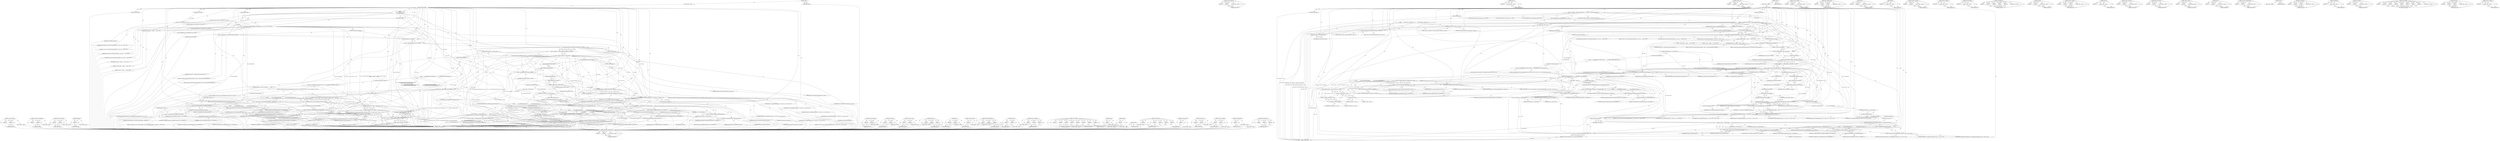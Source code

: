 digraph "&lt;operator&gt;.addressOf" {
vulnerable_322 [label=<(METHOD,&lt;operator&gt;.logicalOr)>];
vulnerable_323 [label=<(PARAM,p1)>];
vulnerable_324 [label=<(PARAM,p2)>];
vulnerable_325 [label=<(BLOCK,&lt;empty&gt;,&lt;empty&gt;)>];
vulnerable_326 [label=<(METHOD_RETURN,ANY)>];
vulnerable_298 [label=<(METHOD,&lt;operator&gt;.indirectIndexAccess)>];
vulnerable_299 [label=<(PARAM,p1)>];
vulnerable_300 [label=<(PARAM,p2)>];
vulnerable_301 [label=<(BLOCK,&lt;empty&gt;,&lt;empty&gt;)>];
vulnerable_302 [label=<(METHOD_RETURN,ANY)>];
vulnerable_243 [label=<(METHOD,&lt;operator&gt;.assignment)>];
vulnerable_244 [label=<(PARAM,p1)>];
vulnerable_245 [label=<(PARAM,p2)>];
vulnerable_246 [label=<(BLOCK,&lt;empty&gt;,&lt;empty&gt;)>];
vulnerable_247 [label=<(METHOD_RETURN,ANY)>];
vulnerable_268 [label=<(METHOD,InitOMXParams)>];
vulnerable_269 [label=<(PARAM,p1)>];
vulnerable_270 [label=<(BLOCK,&lt;empty&gt;,&lt;empty&gt;)>];
vulnerable_271 [label=<(METHOD_RETURN,ANY)>];
vulnerable_6 [label=<(METHOD,&lt;global&gt;)<SUB>1</SUB>>];
vulnerable_7 [label=<(BLOCK,&lt;empty&gt;,&lt;empty&gt;)<SUB>1</SUB>>];
vulnerable_8 [label=<(METHOD,enableNativeBuffers)<SUB>1</SUB>>];
vulnerable_9 [label=<(PARAM,OMX_U32 portIndex)<SUB>2</SUB>>];
vulnerable_10 [label=<(PARAM,OMX_BOOL graphic)<SUB>2</SUB>>];
vulnerable_11 [label=<(PARAM,OMX_BOOL enable)<SUB>2</SUB>>];
vulnerable_12 [label="<(BLOCK,{
     Mutex::Autolock autoLock(mLock);
     CL...,{
     Mutex::Autolock autoLock(mLock);
     CL...)<SUB>2</SUB>>"];
vulnerable_13 [label="<(LOCAL,Mutex.Autolock autoLock: Mutex.Autolock)<SUB>3</SUB>>"];
vulnerable_14 [label=<(autoLock,autoLock(mLock))<SUB>3</SUB>>];
vulnerable_15 [label=<(IDENTIFIER,mLock,autoLock(mLock))<SUB>3</SUB>>];
vulnerable_16 [label="<(CLOG_CONFIG,CLOG_CONFIG(enableNativeBuffers, &quot;%s:%u%s, %d&quot;,...)<SUB>4</SUB>>"];
vulnerable_17 [label="<(IDENTIFIER,enableNativeBuffers,CLOG_CONFIG(enableNativeBuffers, &quot;%s:%u%s, %d&quot;,...)<SUB>4</SUB>>"];
vulnerable_18 [label="<(LITERAL,&quot;%s:%u%s, %d&quot;,CLOG_CONFIG(enableNativeBuffers, &quot;%s:%u%s, %d&quot;,...)<SUB>4</SUB>>"];
vulnerable_19 [label=<(portString,portString(portIndex))<SUB>4</SUB>>];
vulnerable_20 [label=<(IDENTIFIER,portIndex,portString(portIndex))<SUB>4</SUB>>];
vulnerable_21 [label="<(IDENTIFIER,portIndex,CLOG_CONFIG(enableNativeBuffers, &quot;%s:%u%s, %d&quot;,...)<SUB>4</SUB>>"];
vulnerable_22 [label="<(&lt;operator&gt;.conditional,graphic ? &quot;, graphic&quot; : &quot;&quot;)<SUB>5</SUB>>"];
vulnerable_23 [label="<(IDENTIFIER,graphic,graphic ? &quot;, graphic&quot; : &quot;&quot;)<SUB>5</SUB>>"];
vulnerable_24 [label="<(LITERAL,&quot;, graphic&quot;,graphic ? &quot;, graphic&quot; : &quot;&quot;)<SUB>5</SUB>>"];
vulnerable_25 [label="<(LITERAL,&quot;&quot;,graphic ? &quot;, graphic&quot; : &quot;&quot;)<SUB>5</SUB>>"];
vulnerable_26 [label="<(IDENTIFIER,enable,CLOG_CONFIG(enableNativeBuffers, &quot;%s:%u%s, %d&quot;,...)<SUB>5</SUB>>"];
vulnerable_27 [label="<(LOCAL,OMX_STRING name: OMX_STRING)<SUB>6</SUB>>"];
vulnerable_28 [label=<(&lt;operator&gt;.assignment,name = const_cast&lt;OMX_STRING&gt;(
            grap...)<SUB>6</SUB>>];
vulnerable_29 [label=<(IDENTIFIER,name,name = const_cast&lt;OMX_STRING&gt;(
            grap...)<SUB>6</SUB>>];
vulnerable_30 [label=<(&lt;operator&gt;.cast,const_cast&lt;OMX_STRING&gt;(
            graphic ? &quot;...)<SUB>6</SUB>>];
vulnerable_31 [label=<(UNKNOWN,OMX_STRING,OMX_STRING)<SUB>6</SUB>>];
vulnerable_32 [label=<(&lt;operator&gt;.conditional,graphic ? &quot;OMX.google.android.index.enableAndro...)<SUB>7</SUB>>];
vulnerable_33 [label=<(IDENTIFIER,graphic,graphic ? &quot;OMX.google.android.index.enableAndro...)<SUB>7</SUB>>];
vulnerable_34 [label=<(LITERAL,&quot;OMX.google.android.index.enableAndroidNativeBu...,graphic ? &quot;OMX.google.android.index.enableAndro...)<SUB>7</SUB>>];
vulnerable_35 [label=<(LITERAL,&quot;OMX.google.android.index.allocateNativeHandle&quot;,graphic ? &quot;OMX.google.android.index.enableAndro...)<SUB>8</SUB>>];
vulnerable_36 [label="<(LOCAL,OMX_INDEXTYPE index: OMX_INDEXTYPE)<SUB>10</SUB>>"];
vulnerable_37 [label="<(LOCAL,OMX_ERRORTYPE err: OMX_ERRORTYPE)<SUB>11</SUB>>"];
vulnerable_38 [label=<(&lt;operator&gt;.assignment,err = OMX_GetExtensionIndex(mHandle, name, &amp;index))<SUB>11</SUB>>];
vulnerable_39 [label=<(IDENTIFIER,err,err = OMX_GetExtensionIndex(mHandle, name, &amp;index))<SUB>11</SUB>>];
vulnerable_40 [label=<(OMX_GetExtensionIndex,OMX_GetExtensionIndex(mHandle, name, &amp;index))<SUB>11</SUB>>];
vulnerable_41 [label=<(IDENTIFIER,mHandle,OMX_GetExtensionIndex(mHandle, name, &amp;index))<SUB>11</SUB>>];
vulnerable_42 [label=<(IDENTIFIER,name,OMX_GetExtensionIndex(mHandle, name, &amp;index))<SUB>11</SUB>>];
vulnerable_43 [label=<(&lt;operator&gt;.addressOf,&amp;index)<SUB>11</SUB>>];
vulnerable_44 [label=<(IDENTIFIER,index,OMX_GetExtensionIndex(mHandle, name, &amp;index))<SUB>11</SUB>>];
vulnerable_45 [label=<(CONTROL_STRUCTURE,IF,if (err == OMX_ErrorNone))<SUB>13</SUB>>];
vulnerable_46 [label=<(&lt;operator&gt;.equals,err == OMX_ErrorNone)<SUB>13</SUB>>];
vulnerable_47 [label=<(IDENTIFIER,err,err == OMX_ErrorNone)<SUB>13</SUB>>];
vulnerable_48 [label=<(IDENTIFIER,OMX_ErrorNone,err == OMX_ErrorNone)<SUB>13</SUB>>];
vulnerable_49 [label=<(BLOCK,{
 EnableAndroidNativeBuffersParams params;
 In...,{
 EnableAndroidNativeBuffersParams params;
 In...)<SUB>13</SUB>>];
vulnerable_50 [label="<(LOCAL,EnableAndroidNativeBuffersParams params: EnableAndroidNativeBuffersParams)<SUB>14</SUB>>"];
vulnerable_51 [label=<(InitOMXParams,InitOMXParams(&amp;params))<SUB>15</SUB>>];
vulnerable_52 [label=<(&lt;operator&gt;.addressOf,&amp;params)<SUB>15</SUB>>];
vulnerable_53 [label=<(IDENTIFIER,params,InitOMXParams(&amp;params))<SUB>15</SUB>>];
vulnerable_54 [label=<(&lt;operator&gt;.assignment,params.nPortIndex = portIndex)<SUB>16</SUB>>];
vulnerable_55 [label=<(&lt;operator&gt;.fieldAccess,params.nPortIndex)<SUB>16</SUB>>];
vulnerable_56 [label=<(IDENTIFIER,params,params.nPortIndex = portIndex)<SUB>16</SUB>>];
vulnerable_57 [label=<(FIELD_IDENTIFIER,nPortIndex,nPortIndex)<SUB>16</SUB>>];
vulnerable_58 [label=<(IDENTIFIER,portIndex,params.nPortIndex = portIndex)<SUB>16</SUB>>];
vulnerable_59 [label=<(&lt;operator&gt;.assignment,params.enable = enable)<SUB>17</SUB>>];
vulnerable_60 [label=<(&lt;operator&gt;.fieldAccess,params.enable)<SUB>17</SUB>>];
vulnerable_61 [label=<(IDENTIFIER,params,params.enable = enable)<SUB>17</SUB>>];
vulnerable_62 [label=<(FIELD_IDENTIFIER,enable,enable)<SUB>17</SUB>>];
vulnerable_63 [label=<(IDENTIFIER,enable,params.enable = enable)<SUB>17</SUB>>];
vulnerable_64 [label=<(&lt;operator&gt;.assignment,err = OMX_SetParameter(mHandle, index, &amp;params))<SUB>19</SUB>>];
vulnerable_65 [label=<(IDENTIFIER,err,err = OMX_SetParameter(mHandle, index, &amp;params))<SUB>19</SUB>>];
vulnerable_66 [label=<(OMX_SetParameter,OMX_SetParameter(mHandle, index, &amp;params))<SUB>19</SUB>>];
vulnerable_67 [label=<(IDENTIFIER,mHandle,OMX_SetParameter(mHandle, index, &amp;params))<SUB>19</SUB>>];
vulnerable_68 [label=<(IDENTIFIER,index,OMX_SetParameter(mHandle, index, &amp;params))<SUB>19</SUB>>];
vulnerable_69 [label=<(&lt;operator&gt;.addressOf,&amp;params)<SUB>19</SUB>>];
vulnerable_70 [label=<(IDENTIFIER,params,OMX_SetParameter(mHandle, index, &amp;params))<SUB>19</SUB>>];
vulnerable_71 [label="<(CLOG_IF_ERROR,CLOG_IF_ERROR(setParameter, err, &quot;%s(%#x): %s:%...)<SUB>20</SUB>>"];
vulnerable_72 [label="<(IDENTIFIER,setParameter,CLOG_IF_ERROR(setParameter, err, &quot;%s(%#x): %s:%...)<SUB>20</SUB>>"];
vulnerable_73 [label="<(IDENTIFIER,err,CLOG_IF_ERROR(setParameter, err, &quot;%s(%#x): %s:%...)<SUB>20</SUB>>"];
vulnerable_74 [label="<(LITERAL,&quot;%s(%#x): %s:%u en=%d&quot;,CLOG_IF_ERROR(setParameter, err, &quot;%s(%#x): %s:%...)<SUB>20</SUB>>"];
vulnerable_75 [label="<(IDENTIFIER,name,CLOG_IF_ERROR(setParameter, err, &quot;%s(%#x): %s:%...)<SUB>20</SUB>>"];
vulnerable_76 [label="<(IDENTIFIER,index,CLOG_IF_ERROR(setParameter, err, &quot;%s(%#x): %s:%...)<SUB>20</SUB>>"];
vulnerable_77 [label=<(portString,portString(portIndex))<SUB>21</SUB>>];
vulnerable_78 [label=<(IDENTIFIER,portIndex,portString(portIndex))<SUB>21</SUB>>];
vulnerable_79 [label="<(IDENTIFIER,portIndex,CLOG_IF_ERROR(setParameter, err, &quot;%s(%#x): %s:%...)<SUB>21</SUB>>"];
vulnerable_80 [label="<(IDENTIFIER,enable,CLOG_IF_ERROR(setParameter, err, &quot;%s(%#x): %s:%...)<SUB>21</SUB>>"];
vulnerable_81 [label=<(CONTROL_STRUCTURE,IF,if (!graphic))<SUB>22</SUB>>];
vulnerable_82 [label=<(&lt;operator&gt;.logicalNot,!graphic)<SUB>22</SUB>>];
vulnerable_83 [label=<(IDENTIFIER,graphic,!graphic)<SUB>22</SUB>>];
vulnerable_84 [label=<(BLOCK,{
 if (err == OMX_ErrorNone) {
                ...,{
 if (err == OMX_ErrorNone) {
                ...)<SUB>22</SUB>>];
vulnerable_85 [label=<(CONTROL_STRUCTURE,IF,if (err == OMX_ErrorNone))<SUB>23</SUB>>];
vulnerable_86 [label=<(&lt;operator&gt;.equals,err == OMX_ErrorNone)<SUB>23</SUB>>];
vulnerable_87 [label=<(IDENTIFIER,err,err == OMX_ErrorNone)<SUB>23</SUB>>];
vulnerable_88 [label=<(IDENTIFIER,OMX_ErrorNone,err == OMX_ErrorNone)<SUB>23</SUB>>];
vulnerable_89 [label=<(BLOCK,{
                mSecureBufferType[portIndex] ...,{
                mSecureBufferType[portIndex] ...)<SUB>23</SUB>>];
vulnerable_90 [label=<(&lt;operator&gt;.assignment,mSecureBufferType[portIndex] =
                ...)<SUB>24</SUB>>];
vulnerable_91 [label=<(&lt;operator&gt;.indirectIndexAccess,mSecureBufferType[portIndex])<SUB>24</SUB>>];
vulnerable_92 [label=<(IDENTIFIER,mSecureBufferType,mSecureBufferType[portIndex] =
                ...)<SUB>24</SUB>>];
vulnerable_93 [label=<(IDENTIFIER,portIndex,mSecureBufferType[portIndex] =
                ...)<SUB>24</SUB>>];
vulnerable_94 [label="<(&lt;operator&gt;.conditional,enable ? kSecureBufferTypeNativeHandle : kSecur...)<SUB>25</SUB>>"];
vulnerable_95 [label="<(IDENTIFIER,enable,enable ? kSecureBufferTypeNativeHandle : kSecur...)<SUB>25</SUB>>"];
vulnerable_96 [label="<(IDENTIFIER,kSecureBufferTypeNativeHandle,enable ? kSecureBufferTypeNativeHandle : kSecur...)<SUB>25</SUB>>"];
vulnerable_97 [label="<(IDENTIFIER,kSecureBufferTypeOpaque,enable ? kSecureBufferTypeNativeHandle : kSecur...)<SUB>25</SUB>>"];
vulnerable_98 [label=<(CONTROL_STRUCTURE,ELSE,else)<SUB>26</SUB>>];
vulnerable_99 [label=<(BLOCK,&lt;empty&gt;,&lt;empty&gt;)<SUB>26</SUB>>];
vulnerable_100 [label=<(CONTROL_STRUCTURE,IF,if (mSecureBufferType[portIndex] == kSecureBufferTypeUnknown))<SUB>26</SUB>>];
vulnerable_101 [label=<(&lt;operator&gt;.equals,mSecureBufferType[portIndex] == kSecureBufferTy...)<SUB>26</SUB>>];
vulnerable_102 [label=<(&lt;operator&gt;.indirectIndexAccess,mSecureBufferType[portIndex])<SUB>26</SUB>>];
vulnerable_103 [label=<(IDENTIFIER,mSecureBufferType,mSecureBufferType[portIndex] == kSecureBufferTy...)<SUB>26</SUB>>];
vulnerable_104 [label=<(IDENTIFIER,portIndex,mSecureBufferType[portIndex] == kSecureBufferTy...)<SUB>26</SUB>>];
vulnerable_105 [label=<(IDENTIFIER,kSecureBufferTypeUnknown,mSecureBufferType[portIndex] == kSecureBufferTy...)<SUB>26</SUB>>];
vulnerable_106 [label=<(BLOCK,{
                mSecureBufferType[portIndex] ...,{
                mSecureBufferType[portIndex] ...)<SUB>26</SUB>>];
vulnerable_107 [label=<(&lt;operator&gt;.assignment,mSecureBufferType[portIndex] = kSecureBufferTyp...)<SUB>27</SUB>>];
vulnerable_108 [label=<(&lt;operator&gt;.indirectIndexAccess,mSecureBufferType[portIndex])<SUB>27</SUB>>];
vulnerable_109 [label=<(IDENTIFIER,mSecureBufferType,mSecureBufferType[portIndex] = kSecureBufferTyp...)<SUB>27</SUB>>];
vulnerable_110 [label=<(IDENTIFIER,portIndex,mSecureBufferType[portIndex] = kSecureBufferTyp...)<SUB>27</SUB>>];
vulnerable_111 [label=<(IDENTIFIER,kSecureBufferTypeOpaque,mSecureBufferType[portIndex] = kSecureBufferTyp...)<SUB>27</SUB>>];
vulnerable_112 [label=<(CONTROL_STRUCTURE,ELSE,else)<SUB>30</SUB>>];
vulnerable_113 [label=<(BLOCK,{
        CLOG_ERROR_IF(enable, getExtensionInd...,{
        CLOG_ERROR_IF(enable, getExtensionInd...)<SUB>30</SUB>>];
vulnerable_114 [label=<(CLOG_ERROR_IF,CLOG_ERROR_IF(enable, getExtensionIndex, err, &quot;...)<SUB>31</SUB>>];
vulnerable_115 [label=<(IDENTIFIER,enable,CLOG_ERROR_IF(enable, getExtensionIndex, err, &quot;...)<SUB>31</SUB>>];
vulnerable_116 [label=<(IDENTIFIER,getExtensionIndex,CLOG_ERROR_IF(enable, getExtensionIndex, err, &quot;...)<SUB>31</SUB>>];
vulnerable_117 [label=<(IDENTIFIER,err,CLOG_ERROR_IF(enable, getExtensionIndex, err, &quot;...)<SUB>31</SUB>>];
vulnerable_118 [label=<(LITERAL,&quot;%s&quot;,CLOG_ERROR_IF(enable, getExtensionIndex, err, &quot;...)<SUB>31</SUB>>];
vulnerable_119 [label=<(IDENTIFIER,name,CLOG_ERROR_IF(enable, getExtensionIndex, err, &quot;...)<SUB>31</SUB>>];
vulnerable_120 [label=<(CONTROL_STRUCTURE,IF,if (!graphic))<SUB>32</SUB>>];
vulnerable_121 [label=<(&lt;operator&gt;.logicalNot,!graphic)<SUB>32</SUB>>];
vulnerable_122 [label=<(IDENTIFIER,graphic,!graphic)<SUB>32</SUB>>];
vulnerable_123 [label=<(BLOCK,{
 char value[PROPERTY_VALUE_MAX];
 if (propert...,{
 char value[PROPERTY_VALUE_MAX];
 if (propert...)<SUB>32</SUB>>];
vulnerable_124 [label="<(LOCAL,char[PROPERTY_VALUE_MAX] value: char[PROPERTY_VALUE_MAX])<SUB>33</SUB>>"];
vulnerable_125 [label=<(CONTROL_STRUCTURE,IF,if (property_get(&quot;media.mediadrmservice.enable&quot;, value, NULL)
 &amp;&amp; (!strcmp(&quot;1&quot;, value) || !strcasecmp(&quot;true&quot;, value))))<SUB>34</SUB>>];
vulnerable_126 [label=<(&lt;operator&gt;.logicalAnd,property_get(&quot;media.mediadrmservice.enable&quot;, va...)<SUB>34</SUB>>];
vulnerable_127 [label=<(property_get,property_get(&quot;media.mediadrmservice.enable&quot;, va...)<SUB>34</SUB>>];
vulnerable_128 [label=<(LITERAL,&quot;media.mediadrmservice.enable&quot;,property_get(&quot;media.mediadrmservice.enable&quot;, va...)<SUB>34</SUB>>];
vulnerable_129 [label=<(IDENTIFIER,value,property_get(&quot;media.mediadrmservice.enable&quot;, va...)<SUB>34</SUB>>];
vulnerable_130 [label=<(IDENTIFIER,NULL,property_get(&quot;media.mediadrmservice.enable&quot;, va...)<SUB>34</SUB>>];
vulnerable_131 [label=<(&lt;operator&gt;.logicalOr,!strcmp(&quot;1&quot;, value) || !strcasecmp(&quot;true&quot;, value))<SUB>35</SUB>>];
vulnerable_132 [label=<(&lt;operator&gt;.logicalNot,!strcmp(&quot;1&quot;, value))<SUB>35</SUB>>];
vulnerable_133 [label=<(strcmp,strcmp(&quot;1&quot;, value))<SUB>35</SUB>>];
vulnerable_134 [label=<(LITERAL,&quot;1&quot;,strcmp(&quot;1&quot;, value))<SUB>35</SUB>>];
vulnerable_135 [label=<(IDENTIFIER,value,strcmp(&quot;1&quot;, value))<SUB>35</SUB>>];
vulnerable_136 [label=<(&lt;operator&gt;.logicalNot,!strcasecmp(&quot;true&quot;, value))<SUB>35</SUB>>];
vulnerable_137 [label=<(strcasecmp,strcasecmp(&quot;true&quot;, value))<SUB>35</SUB>>];
vulnerable_138 [label=<(LITERAL,&quot;true&quot;,strcasecmp(&quot;true&quot;, value))<SUB>35</SUB>>];
vulnerable_139 [label=<(IDENTIFIER,value,strcasecmp(&quot;true&quot;, value))<SUB>35</SUB>>];
vulnerable_140 [label=<(BLOCK,{
                CLOG_CONFIG(enableNativeBuffe...,{
                CLOG_CONFIG(enableNativeBuffe...)<SUB>35</SUB>>];
vulnerable_141 [label=<(CLOG_CONFIG,CLOG_CONFIG(enableNativeBuffers, &quot;system proper...)<SUB>36</SUB>>];
vulnerable_142 [label=<(IDENTIFIER,enableNativeBuffers,CLOG_CONFIG(enableNativeBuffers, &quot;system proper...)<SUB>36</SUB>>];
vulnerable_143 [label="<(LITERAL,&quot;system property override: using native-handles&quot;,CLOG_CONFIG(enableNativeBuffers, &quot;system proper...)<SUB>36</SUB>>"];
vulnerable_144 [label=<(&lt;operator&gt;.assignment,mSecureBufferType[portIndex] = kSecureBufferTyp...)<SUB>37</SUB>>];
vulnerable_145 [label=<(&lt;operator&gt;.indirectIndexAccess,mSecureBufferType[portIndex])<SUB>37</SUB>>];
vulnerable_146 [label=<(IDENTIFIER,mSecureBufferType,mSecureBufferType[portIndex] = kSecureBufferTyp...)<SUB>37</SUB>>];
vulnerable_147 [label=<(IDENTIFIER,portIndex,mSecureBufferType[portIndex] = kSecureBufferTyp...)<SUB>37</SUB>>];
vulnerable_148 [label=<(IDENTIFIER,kSecureBufferTypeNativeHandle,mSecureBufferType[portIndex] = kSecureBufferTyp...)<SUB>37</SUB>>];
vulnerable_149 [label=<(CONTROL_STRUCTURE,ELSE,else)<SUB>38</SUB>>];
vulnerable_150 [label=<(BLOCK,&lt;empty&gt;,&lt;empty&gt;)<SUB>38</SUB>>];
vulnerable_151 [label=<(CONTROL_STRUCTURE,IF,if (mSecureBufferType[portIndex] == kSecureBufferTypeUnknown))<SUB>38</SUB>>];
vulnerable_152 [label=<(&lt;operator&gt;.equals,mSecureBufferType[portIndex] == kSecureBufferTy...)<SUB>38</SUB>>];
vulnerable_153 [label=<(&lt;operator&gt;.indirectIndexAccess,mSecureBufferType[portIndex])<SUB>38</SUB>>];
vulnerable_154 [label=<(IDENTIFIER,mSecureBufferType,mSecureBufferType[portIndex] == kSecureBufferTy...)<SUB>38</SUB>>];
vulnerable_155 [label=<(IDENTIFIER,portIndex,mSecureBufferType[portIndex] == kSecureBufferTy...)<SUB>38</SUB>>];
vulnerable_156 [label=<(IDENTIFIER,kSecureBufferTypeUnknown,mSecureBufferType[portIndex] == kSecureBufferTy...)<SUB>38</SUB>>];
vulnerable_157 [label=<(BLOCK,{
                mSecureBufferType[portIndex] ...,{
                mSecureBufferType[portIndex] ...)<SUB>38</SUB>>];
vulnerable_158 [label=<(&lt;operator&gt;.assignment,mSecureBufferType[portIndex] = kSecureBufferTyp...)<SUB>39</SUB>>];
vulnerable_159 [label=<(&lt;operator&gt;.indirectIndexAccess,mSecureBufferType[portIndex])<SUB>39</SUB>>];
vulnerable_160 [label=<(IDENTIFIER,mSecureBufferType,mSecureBufferType[portIndex] = kSecureBufferTyp...)<SUB>39</SUB>>];
vulnerable_161 [label=<(IDENTIFIER,portIndex,mSecureBufferType[portIndex] = kSecureBufferTyp...)<SUB>39</SUB>>];
vulnerable_162 [label=<(IDENTIFIER,kSecureBufferTypeOpaque,mSecureBufferType[portIndex] = kSecureBufferTyp...)<SUB>39</SUB>>];
vulnerable_163 [label=<(&lt;operator&gt;.assignment,err = OMX_ErrorNone)<SUB>41</SUB>>];
vulnerable_164 [label=<(IDENTIFIER,err,err = OMX_ErrorNone)<SUB>41</SUB>>];
vulnerable_165 [label=<(IDENTIFIER,OMX_ErrorNone,err = OMX_ErrorNone)<SUB>41</SUB>>];
vulnerable_166 [label=<(RETURN,return StatusFromOMXError(err);,return StatusFromOMXError(err);)<SUB>45</SUB>>];
vulnerable_167 [label=<(StatusFromOMXError,StatusFromOMXError(err))<SUB>45</SUB>>];
vulnerable_168 [label=<(IDENTIFIER,err,StatusFromOMXError(err))<SUB>45</SUB>>];
vulnerable_169 [label=<(METHOD_RETURN,status_t)<SUB>1</SUB>>];
vulnerable_171 [label=<(METHOD_RETURN,ANY)<SUB>1</SUB>>];
vulnerable_272 [label=<(METHOD,&lt;operator&gt;.fieldAccess)>];
vulnerable_273 [label=<(PARAM,p1)>];
vulnerable_274 [label=<(PARAM,p2)>];
vulnerable_275 [label=<(BLOCK,&lt;empty&gt;,&lt;empty&gt;)>];
vulnerable_276 [label=<(METHOD_RETURN,ANY)>];
vulnerable_228 [label=<(METHOD,CLOG_CONFIG)>];
vulnerable_229 [label=<(PARAM,p1)>];
vulnerable_230 [label=<(PARAM,p2)>];
vulnerable_231 [label=<(BLOCK,&lt;empty&gt;,&lt;empty&gt;)>];
vulnerable_232 [label=<(METHOD_RETURN,ANY)>];
vulnerable_263 [label=<(METHOD,&lt;operator&gt;.equals)>];
vulnerable_264 [label=<(PARAM,p1)>];
vulnerable_265 [label=<(PARAM,p2)>];
vulnerable_266 [label=<(BLOCK,&lt;empty&gt;,&lt;empty&gt;)>];
vulnerable_267 [label=<(METHOD_RETURN,ANY)>];
vulnerable_316 [label=<(METHOD,property_get)>];
vulnerable_317 [label=<(PARAM,p1)>];
vulnerable_318 [label=<(PARAM,p2)>];
vulnerable_319 [label=<(PARAM,p3)>];
vulnerable_320 [label=<(BLOCK,&lt;empty&gt;,&lt;empty&gt;)>];
vulnerable_321 [label=<(METHOD_RETURN,ANY)>];
vulnerable_327 [label=<(METHOD,strcmp)>];
vulnerable_328 [label=<(PARAM,p1)>];
vulnerable_329 [label=<(PARAM,p2)>];
vulnerable_330 [label=<(BLOCK,&lt;empty&gt;,&lt;empty&gt;)>];
vulnerable_331 [label=<(METHOD_RETURN,ANY)>];
vulnerable_259 [label=<(METHOD,&lt;operator&gt;.addressOf)>];
vulnerable_260 [label=<(PARAM,p1)>];
vulnerable_261 [label=<(BLOCK,&lt;empty&gt;,&lt;empty&gt;)>];
vulnerable_262 [label=<(METHOD_RETURN,ANY)>];
vulnerable_253 [label=<(METHOD,OMX_GetExtensionIndex)>];
vulnerable_254 [label=<(PARAM,p1)>];
vulnerable_255 [label=<(PARAM,p2)>];
vulnerable_256 [label=<(PARAM,p3)>];
vulnerable_257 [label=<(BLOCK,&lt;empty&gt;,&lt;empty&gt;)>];
vulnerable_258 [label=<(METHOD_RETURN,ANY)>];
vulnerable_332 [label=<(METHOD,strcasecmp)>];
vulnerable_333 [label=<(PARAM,p1)>];
vulnerable_334 [label=<(PARAM,p2)>];
vulnerable_335 [label=<(BLOCK,&lt;empty&gt;,&lt;empty&gt;)>];
vulnerable_336 [label=<(METHOD_RETURN,ANY)>];
vulnerable_237 [label=<(METHOD,&lt;operator&gt;.conditional)>];
vulnerable_238 [label=<(PARAM,p1)>];
vulnerable_239 [label=<(PARAM,p2)>];
vulnerable_240 [label=<(PARAM,p3)>];
vulnerable_241 [label=<(BLOCK,&lt;empty&gt;,&lt;empty&gt;)>];
vulnerable_242 [label=<(METHOD_RETURN,ANY)>];
vulnerable_283 [label=<(METHOD,CLOG_IF_ERROR)>];
vulnerable_284 [label=<(PARAM,p1)>];
vulnerable_285 [label=<(PARAM,p2)>];
vulnerable_286 [label=<(PARAM,p3)>];
vulnerable_287 [label=<(PARAM,p4)>];
vulnerable_288 [label=<(PARAM,p5)>];
vulnerable_289 [label=<(PARAM,p6)>];
vulnerable_290 [label=<(PARAM,p7)>];
vulnerable_291 [label=<(PARAM,p8)>];
vulnerable_292 [label=<(BLOCK,&lt;empty&gt;,&lt;empty&gt;)>];
vulnerable_293 [label=<(METHOD_RETURN,ANY)>];
vulnerable_233 [label=<(METHOD,portString)>];
vulnerable_234 [label=<(PARAM,p1)>];
vulnerable_235 [label=<(BLOCK,&lt;empty&gt;,&lt;empty&gt;)>];
vulnerable_236 [label=<(METHOD_RETURN,ANY)>];
vulnerable_224 [label=<(METHOD,autoLock)>];
vulnerable_225 [label=<(PARAM,p1)>];
vulnerable_226 [label=<(BLOCK,&lt;empty&gt;,&lt;empty&gt;)>];
vulnerable_227 [label=<(METHOD_RETURN,ANY)>];
vulnerable_218 [label=<(METHOD,&lt;global&gt;)<SUB>1</SUB>>];
vulnerable_219 [label=<(BLOCK,&lt;empty&gt;,&lt;empty&gt;)>];
vulnerable_220 [label=<(METHOD_RETURN,ANY)>];
vulnerable_303 [label=<(METHOD,CLOG_ERROR_IF)>];
vulnerable_304 [label=<(PARAM,p1)>];
vulnerable_305 [label=<(PARAM,p2)>];
vulnerable_306 [label=<(PARAM,p3)>];
vulnerable_307 [label=<(PARAM,p4)>];
vulnerable_308 [label=<(PARAM,p5)>];
vulnerable_309 [label=<(BLOCK,&lt;empty&gt;,&lt;empty&gt;)>];
vulnerable_310 [label=<(METHOD_RETURN,ANY)>];
vulnerable_294 [label=<(METHOD,&lt;operator&gt;.logicalNot)>];
vulnerable_295 [label=<(PARAM,p1)>];
vulnerable_296 [label=<(BLOCK,&lt;empty&gt;,&lt;empty&gt;)>];
vulnerable_297 [label=<(METHOD_RETURN,ANY)>];
vulnerable_248 [label=<(METHOD,&lt;operator&gt;.cast)>];
vulnerable_249 [label=<(PARAM,p1)>];
vulnerable_250 [label=<(PARAM,p2)>];
vulnerable_251 [label=<(BLOCK,&lt;empty&gt;,&lt;empty&gt;)>];
vulnerable_252 [label=<(METHOD_RETURN,ANY)>];
vulnerable_311 [label=<(METHOD,&lt;operator&gt;.logicalAnd)>];
vulnerable_312 [label=<(PARAM,p1)>];
vulnerable_313 [label=<(PARAM,p2)>];
vulnerable_314 [label=<(BLOCK,&lt;empty&gt;,&lt;empty&gt;)>];
vulnerable_315 [label=<(METHOD_RETURN,ANY)>];
vulnerable_337 [label=<(METHOD,StatusFromOMXError)>];
vulnerable_338 [label=<(PARAM,p1)>];
vulnerable_339 [label=<(BLOCK,&lt;empty&gt;,&lt;empty&gt;)>];
vulnerable_340 [label=<(METHOD_RETURN,ANY)>];
vulnerable_277 [label=<(METHOD,OMX_SetParameter)>];
vulnerable_278 [label=<(PARAM,p1)>];
vulnerable_279 [label=<(PARAM,p2)>];
vulnerable_280 [label=<(PARAM,p3)>];
vulnerable_281 [label=<(BLOCK,&lt;empty&gt;,&lt;empty&gt;)>];
vulnerable_282 [label=<(METHOD_RETURN,ANY)>];
fixed_337 [label=<(METHOD,&lt;operator&gt;.indirectIndexAccess)>];
fixed_338 [label=<(PARAM,p1)>];
fixed_339 [label=<(PARAM,p2)>];
fixed_340 [label=<(BLOCK,&lt;empty&gt;,&lt;empty&gt;)>];
fixed_341 [label=<(METHOD_RETURN,ANY)>];
fixed_311 [label=<(METHOD,&lt;operator&gt;.fieldAccess)>];
fixed_312 [label=<(PARAM,p1)>];
fixed_313 [label=<(PARAM,p2)>];
fixed_314 [label=<(BLOCK,&lt;empty&gt;,&lt;empty&gt;)>];
fixed_315 [label=<(METHOD_RETURN,ANY)>];
fixed_263 [label=<(METHOD,autoLock)>];
fixed_264 [label=<(PARAM,p1)>];
fixed_265 [label=<(BLOCK,&lt;empty&gt;,&lt;empty&gt;)>];
fixed_266 [label=<(METHOD_RETURN,ANY)>];
fixed_287 [label=<(METHOD,&lt;operator&gt;.cast)>];
fixed_288 [label=<(PARAM,p1)>];
fixed_289 [label=<(PARAM,p2)>];
fixed_290 [label=<(BLOCK,&lt;empty&gt;,&lt;empty&gt;)>];
fixed_291 [label=<(METHOD_RETURN,ANY)>];
fixed_6 [label=<(METHOD,&lt;global&gt;)<SUB>1</SUB>>];
fixed_7 [label=<(BLOCK,&lt;empty&gt;,&lt;empty&gt;)<SUB>1</SUB>>];
fixed_8 [label=<(METHOD,enableNativeBuffers)<SUB>1</SUB>>];
fixed_9 [label=<(PARAM,OMX_U32 portIndex)<SUB>2</SUB>>];
fixed_10 [label=<(PARAM,OMX_BOOL graphic)<SUB>2</SUB>>];
fixed_11 [label=<(PARAM,OMX_BOOL enable)<SUB>2</SUB>>];
fixed_12 [label=<(BLOCK,{
    if (portIndex &gt;= NELEM(mSecureBufferType)...,{
    if (portIndex &gt;= NELEM(mSecureBufferType)...)<SUB>2</SUB>>];
fixed_13 [label=<(CONTROL_STRUCTURE,IF,if (portIndex &gt;= NELEM(mSecureBufferType)))<SUB>3</SUB>>];
fixed_14 [label=<(&lt;operator&gt;.greaterEqualsThan,portIndex &gt;= NELEM(mSecureBufferType))<SUB>3</SUB>>];
fixed_15 [label=<(IDENTIFIER,portIndex,portIndex &gt;= NELEM(mSecureBufferType))<SUB>3</SUB>>];
fixed_16 [label=<(NELEM,NELEM(mSecureBufferType))<SUB>3</SUB>>];
fixed_17 [label=<(IDENTIFIER,mSecureBufferType,NELEM(mSecureBufferType))<SUB>3</SUB>>];
fixed_18 [label=<(BLOCK,{
        ALOGE(&quot;b/31385713, portIndex(%u)&quot;, po...,{
        ALOGE(&quot;b/31385713, portIndex(%u)&quot;, po...)<SUB>3</SUB>>];
fixed_19 [label=<(ALOGE,ALOGE(&quot;b/31385713, portIndex(%u)&quot;, portIndex))<SUB>4</SUB>>];
fixed_20 [label=<(LITERAL,&quot;b/31385713, portIndex(%u)&quot;,ALOGE(&quot;b/31385713, portIndex(%u)&quot;, portIndex))<SUB>4</SUB>>];
fixed_21 [label=<(IDENTIFIER,portIndex,ALOGE(&quot;b/31385713, portIndex(%u)&quot;, portIndex))<SUB>4</SUB>>];
fixed_22 [label=<(android_errorWriteLog,android_errorWriteLog(0x534e4554, &quot;31385713&quot;))<SUB>5</SUB>>];
fixed_23 [label=<(LITERAL,0x534e4554,android_errorWriteLog(0x534e4554, &quot;31385713&quot;))<SUB>5</SUB>>];
fixed_24 [label=<(LITERAL,&quot;31385713&quot;,android_errorWriteLog(0x534e4554, &quot;31385713&quot;))<SUB>5</SUB>>];
fixed_25 [label=<(RETURN,return BAD_VALUE;,return BAD_VALUE;)<SUB>6</SUB>>];
fixed_26 [label=<(IDENTIFIER,BAD_VALUE,return BAD_VALUE;)<SUB>6</SUB>>];
fixed_27 [label="<(LOCAL,Mutex.Autolock autoLock: Mutex.Autolock)<SUB>9</SUB>>"];
fixed_28 [label=<(autoLock,autoLock(mLock))<SUB>9</SUB>>];
fixed_29 [label=<(IDENTIFIER,mLock,autoLock(mLock))<SUB>9</SUB>>];
fixed_30 [label="<(CLOG_CONFIG,CLOG_CONFIG(enableNativeBuffers, &quot;%s:%u%s, %d&quot;,...)<SUB>10</SUB>>"];
fixed_31 [label="<(IDENTIFIER,enableNativeBuffers,CLOG_CONFIG(enableNativeBuffers, &quot;%s:%u%s, %d&quot;,...)<SUB>10</SUB>>"];
fixed_32 [label="<(LITERAL,&quot;%s:%u%s, %d&quot;,CLOG_CONFIG(enableNativeBuffers, &quot;%s:%u%s, %d&quot;,...)<SUB>10</SUB>>"];
fixed_33 [label=<(portString,portString(portIndex))<SUB>10</SUB>>];
fixed_34 [label=<(IDENTIFIER,portIndex,portString(portIndex))<SUB>10</SUB>>];
fixed_35 [label="<(IDENTIFIER,portIndex,CLOG_CONFIG(enableNativeBuffers, &quot;%s:%u%s, %d&quot;,...)<SUB>10</SUB>>"];
fixed_36 [label="<(&lt;operator&gt;.conditional,graphic ? &quot;, graphic&quot; : &quot;&quot;)<SUB>11</SUB>>"];
fixed_37 [label="<(IDENTIFIER,graphic,graphic ? &quot;, graphic&quot; : &quot;&quot;)<SUB>11</SUB>>"];
fixed_38 [label="<(LITERAL,&quot;, graphic&quot;,graphic ? &quot;, graphic&quot; : &quot;&quot;)<SUB>11</SUB>>"];
fixed_39 [label="<(LITERAL,&quot;&quot;,graphic ? &quot;, graphic&quot; : &quot;&quot;)<SUB>11</SUB>>"];
fixed_40 [label="<(IDENTIFIER,enable,CLOG_CONFIG(enableNativeBuffers, &quot;%s:%u%s, %d&quot;,...)<SUB>11</SUB>>"];
fixed_41 [label="<(LOCAL,OMX_STRING name: OMX_STRING)<SUB>12</SUB>>"];
fixed_42 [label=<(&lt;operator&gt;.assignment,name = const_cast&lt;OMX_STRING&gt;(
            grap...)<SUB>12</SUB>>];
fixed_43 [label=<(IDENTIFIER,name,name = const_cast&lt;OMX_STRING&gt;(
            grap...)<SUB>12</SUB>>];
fixed_44 [label=<(&lt;operator&gt;.cast,const_cast&lt;OMX_STRING&gt;(
            graphic ? &quot;...)<SUB>12</SUB>>];
fixed_45 [label=<(UNKNOWN,OMX_STRING,OMX_STRING)<SUB>12</SUB>>];
fixed_46 [label=<(&lt;operator&gt;.conditional,graphic ? &quot;OMX.google.android.index.enableAndro...)<SUB>13</SUB>>];
fixed_47 [label=<(IDENTIFIER,graphic,graphic ? &quot;OMX.google.android.index.enableAndro...)<SUB>13</SUB>>];
fixed_48 [label=<(LITERAL,&quot;OMX.google.android.index.enableAndroidNativeBu...,graphic ? &quot;OMX.google.android.index.enableAndro...)<SUB>13</SUB>>];
fixed_49 [label=<(LITERAL,&quot;OMX.google.android.index.allocateNativeHandle&quot;,graphic ? &quot;OMX.google.android.index.enableAndro...)<SUB>14</SUB>>];
fixed_50 [label="<(LOCAL,OMX_INDEXTYPE index: OMX_INDEXTYPE)<SUB>16</SUB>>"];
fixed_51 [label="<(LOCAL,OMX_ERRORTYPE err: OMX_ERRORTYPE)<SUB>17</SUB>>"];
fixed_52 [label=<(&lt;operator&gt;.assignment,err = OMX_GetExtensionIndex(mHandle, name, &amp;index))<SUB>17</SUB>>];
fixed_53 [label=<(IDENTIFIER,err,err = OMX_GetExtensionIndex(mHandle, name, &amp;index))<SUB>17</SUB>>];
fixed_54 [label=<(OMX_GetExtensionIndex,OMX_GetExtensionIndex(mHandle, name, &amp;index))<SUB>17</SUB>>];
fixed_55 [label=<(IDENTIFIER,mHandle,OMX_GetExtensionIndex(mHandle, name, &amp;index))<SUB>17</SUB>>];
fixed_56 [label=<(IDENTIFIER,name,OMX_GetExtensionIndex(mHandle, name, &amp;index))<SUB>17</SUB>>];
fixed_57 [label=<(&lt;operator&gt;.addressOf,&amp;index)<SUB>17</SUB>>];
fixed_58 [label=<(IDENTIFIER,index,OMX_GetExtensionIndex(mHandle, name, &amp;index))<SUB>17</SUB>>];
fixed_59 [label=<(CONTROL_STRUCTURE,IF,if (err == OMX_ErrorNone))<SUB>19</SUB>>];
fixed_60 [label=<(&lt;operator&gt;.equals,err == OMX_ErrorNone)<SUB>19</SUB>>];
fixed_61 [label=<(IDENTIFIER,err,err == OMX_ErrorNone)<SUB>19</SUB>>];
fixed_62 [label=<(IDENTIFIER,OMX_ErrorNone,err == OMX_ErrorNone)<SUB>19</SUB>>];
fixed_63 [label=<(BLOCK,{
 EnableAndroidNativeBuffersParams params;
 In...,{
 EnableAndroidNativeBuffersParams params;
 In...)<SUB>19</SUB>>];
fixed_64 [label="<(LOCAL,EnableAndroidNativeBuffersParams params: EnableAndroidNativeBuffersParams)<SUB>20</SUB>>"];
fixed_65 [label=<(InitOMXParams,InitOMXParams(&amp;params))<SUB>21</SUB>>];
fixed_66 [label=<(&lt;operator&gt;.addressOf,&amp;params)<SUB>21</SUB>>];
fixed_67 [label=<(IDENTIFIER,params,InitOMXParams(&amp;params))<SUB>21</SUB>>];
fixed_68 [label=<(&lt;operator&gt;.assignment,params.nPortIndex = portIndex)<SUB>22</SUB>>];
fixed_69 [label=<(&lt;operator&gt;.fieldAccess,params.nPortIndex)<SUB>22</SUB>>];
fixed_70 [label=<(IDENTIFIER,params,params.nPortIndex = portIndex)<SUB>22</SUB>>];
fixed_71 [label=<(FIELD_IDENTIFIER,nPortIndex,nPortIndex)<SUB>22</SUB>>];
fixed_72 [label=<(IDENTIFIER,portIndex,params.nPortIndex = portIndex)<SUB>22</SUB>>];
fixed_73 [label=<(&lt;operator&gt;.assignment,params.enable = enable)<SUB>23</SUB>>];
fixed_74 [label=<(&lt;operator&gt;.fieldAccess,params.enable)<SUB>23</SUB>>];
fixed_75 [label=<(IDENTIFIER,params,params.enable = enable)<SUB>23</SUB>>];
fixed_76 [label=<(FIELD_IDENTIFIER,enable,enable)<SUB>23</SUB>>];
fixed_77 [label=<(IDENTIFIER,enable,params.enable = enable)<SUB>23</SUB>>];
fixed_78 [label=<(&lt;operator&gt;.assignment,err = OMX_SetParameter(mHandle, index, &amp;params))<SUB>25</SUB>>];
fixed_79 [label=<(IDENTIFIER,err,err = OMX_SetParameter(mHandle, index, &amp;params))<SUB>25</SUB>>];
fixed_80 [label=<(OMX_SetParameter,OMX_SetParameter(mHandle, index, &amp;params))<SUB>25</SUB>>];
fixed_81 [label=<(IDENTIFIER,mHandle,OMX_SetParameter(mHandle, index, &amp;params))<SUB>25</SUB>>];
fixed_82 [label=<(IDENTIFIER,index,OMX_SetParameter(mHandle, index, &amp;params))<SUB>25</SUB>>];
fixed_83 [label=<(&lt;operator&gt;.addressOf,&amp;params)<SUB>25</SUB>>];
fixed_84 [label=<(IDENTIFIER,params,OMX_SetParameter(mHandle, index, &amp;params))<SUB>25</SUB>>];
fixed_85 [label="<(CLOG_IF_ERROR,CLOG_IF_ERROR(setParameter, err, &quot;%s(%#x): %s:%...)<SUB>26</SUB>>"];
fixed_86 [label="<(IDENTIFIER,setParameter,CLOG_IF_ERROR(setParameter, err, &quot;%s(%#x): %s:%...)<SUB>26</SUB>>"];
fixed_87 [label="<(IDENTIFIER,err,CLOG_IF_ERROR(setParameter, err, &quot;%s(%#x): %s:%...)<SUB>26</SUB>>"];
fixed_88 [label="<(LITERAL,&quot;%s(%#x): %s:%u en=%d&quot;,CLOG_IF_ERROR(setParameter, err, &quot;%s(%#x): %s:%...)<SUB>26</SUB>>"];
fixed_89 [label="<(IDENTIFIER,name,CLOG_IF_ERROR(setParameter, err, &quot;%s(%#x): %s:%...)<SUB>26</SUB>>"];
fixed_90 [label="<(IDENTIFIER,index,CLOG_IF_ERROR(setParameter, err, &quot;%s(%#x): %s:%...)<SUB>26</SUB>>"];
fixed_91 [label=<(portString,portString(portIndex))<SUB>27</SUB>>];
fixed_92 [label=<(IDENTIFIER,portIndex,portString(portIndex))<SUB>27</SUB>>];
fixed_93 [label="<(IDENTIFIER,portIndex,CLOG_IF_ERROR(setParameter, err, &quot;%s(%#x): %s:%...)<SUB>27</SUB>>"];
fixed_94 [label="<(IDENTIFIER,enable,CLOG_IF_ERROR(setParameter, err, &quot;%s(%#x): %s:%...)<SUB>27</SUB>>"];
fixed_95 [label=<(CONTROL_STRUCTURE,IF,if (!graphic))<SUB>28</SUB>>];
fixed_96 [label=<(&lt;operator&gt;.logicalNot,!graphic)<SUB>28</SUB>>];
fixed_97 [label=<(IDENTIFIER,graphic,!graphic)<SUB>28</SUB>>];
fixed_98 [label=<(BLOCK,{
 if (err == OMX_ErrorNone) {
                ...,{
 if (err == OMX_ErrorNone) {
                ...)<SUB>28</SUB>>];
fixed_99 [label=<(CONTROL_STRUCTURE,IF,if (err == OMX_ErrorNone))<SUB>29</SUB>>];
fixed_100 [label=<(&lt;operator&gt;.equals,err == OMX_ErrorNone)<SUB>29</SUB>>];
fixed_101 [label=<(IDENTIFIER,err,err == OMX_ErrorNone)<SUB>29</SUB>>];
fixed_102 [label=<(IDENTIFIER,OMX_ErrorNone,err == OMX_ErrorNone)<SUB>29</SUB>>];
fixed_103 [label=<(BLOCK,{
                mSecureBufferType[portIndex] ...,{
                mSecureBufferType[portIndex] ...)<SUB>29</SUB>>];
fixed_104 [label=<(&lt;operator&gt;.assignment,mSecureBufferType[portIndex] =
                ...)<SUB>30</SUB>>];
fixed_105 [label=<(&lt;operator&gt;.indirectIndexAccess,mSecureBufferType[portIndex])<SUB>30</SUB>>];
fixed_106 [label=<(IDENTIFIER,mSecureBufferType,mSecureBufferType[portIndex] =
                ...)<SUB>30</SUB>>];
fixed_107 [label=<(IDENTIFIER,portIndex,mSecureBufferType[portIndex] =
                ...)<SUB>30</SUB>>];
fixed_108 [label="<(&lt;operator&gt;.conditional,enable ? kSecureBufferTypeNativeHandle : kSecur...)<SUB>31</SUB>>"];
fixed_109 [label="<(IDENTIFIER,enable,enable ? kSecureBufferTypeNativeHandle : kSecur...)<SUB>31</SUB>>"];
fixed_110 [label="<(IDENTIFIER,kSecureBufferTypeNativeHandle,enable ? kSecureBufferTypeNativeHandle : kSecur...)<SUB>31</SUB>>"];
fixed_111 [label="<(IDENTIFIER,kSecureBufferTypeOpaque,enable ? kSecureBufferTypeNativeHandle : kSecur...)<SUB>31</SUB>>"];
fixed_112 [label=<(CONTROL_STRUCTURE,ELSE,else)<SUB>32</SUB>>];
fixed_113 [label=<(BLOCK,&lt;empty&gt;,&lt;empty&gt;)<SUB>32</SUB>>];
fixed_114 [label=<(CONTROL_STRUCTURE,IF,if (mSecureBufferType[portIndex] == kSecureBufferTypeUnknown))<SUB>32</SUB>>];
fixed_115 [label=<(&lt;operator&gt;.equals,mSecureBufferType[portIndex] == kSecureBufferTy...)<SUB>32</SUB>>];
fixed_116 [label=<(&lt;operator&gt;.indirectIndexAccess,mSecureBufferType[portIndex])<SUB>32</SUB>>];
fixed_117 [label=<(IDENTIFIER,mSecureBufferType,mSecureBufferType[portIndex] == kSecureBufferTy...)<SUB>32</SUB>>];
fixed_118 [label=<(IDENTIFIER,portIndex,mSecureBufferType[portIndex] == kSecureBufferTy...)<SUB>32</SUB>>];
fixed_119 [label=<(IDENTIFIER,kSecureBufferTypeUnknown,mSecureBufferType[portIndex] == kSecureBufferTy...)<SUB>32</SUB>>];
fixed_120 [label=<(BLOCK,{
                mSecureBufferType[portIndex] ...,{
                mSecureBufferType[portIndex] ...)<SUB>32</SUB>>];
fixed_121 [label=<(&lt;operator&gt;.assignment,mSecureBufferType[portIndex] = kSecureBufferTyp...)<SUB>33</SUB>>];
fixed_122 [label=<(&lt;operator&gt;.indirectIndexAccess,mSecureBufferType[portIndex])<SUB>33</SUB>>];
fixed_123 [label=<(IDENTIFIER,mSecureBufferType,mSecureBufferType[portIndex] = kSecureBufferTyp...)<SUB>33</SUB>>];
fixed_124 [label=<(IDENTIFIER,portIndex,mSecureBufferType[portIndex] = kSecureBufferTyp...)<SUB>33</SUB>>];
fixed_125 [label=<(IDENTIFIER,kSecureBufferTypeOpaque,mSecureBufferType[portIndex] = kSecureBufferTyp...)<SUB>33</SUB>>];
fixed_126 [label=<(CONTROL_STRUCTURE,ELSE,else)<SUB>36</SUB>>];
fixed_127 [label=<(BLOCK,{
        CLOG_ERROR_IF(enable, getExtensionInd...,{
        CLOG_ERROR_IF(enable, getExtensionInd...)<SUB>36</SUB>>];
fixed_128 [label=<(CLOG_ERROR_IF,CLOG_ERROR_IF(enable, getExtensionIndex, err, &quot;...)<SUB>37</SUB>>];
fixed_129 [label=<(IDENTIFIER,enable,CLOG_ERROR_IF(enable, getExtensionIndex, err, &quot;...)<SUB>37</SUB>>];
fixed_130 [label=<(IDENTIFIER,getExtensionIndex,CLOG_ERROR_IF(enable, getExtensionIndex, err, &quot;...)<SUB>37</SUB>>];
fixed_131 [label=<(IDENTIFIER,err,CLOG_ERROR_IF(enable, getExtensionIndex, err, &quot;...)<SUB>37</SUB>>];
fixed_132 [label=<(LITERAL,&quot;%s&quot;,CLOG_ERROR_IF(enable, getExtensionIndex, err, &quot;...)<SUB>37</SUB>>];
fixed_133 [label=<(IDENTIFIER,name,CLOG_ERROR_IF(enable, getExtensionIndex, err, &quot;...)<SUB>37</SUB>>];
fixed_134 [label=<(CONTROL_STRUCTURE,IF,if (!graphic))<SUB>38</SUB>>];
fixed_135 [label=<(&lt;operator&gt;.logicalNot,!graphic)<SUB>38</SUB>>];
fixed_136 [label=<(IDENTIFIER,graphic,!graphic)<SUB>38</SUB>>];
fixed_137 [label=<(BLOCK,{
 char value[PROPERTY_VALUE_MAX];
 if (propert...,{
 char value[PROPERTY_VALUE_MAX];
 if (propert...)<SUB>38</SUB>>];
fixed_138 [label="<(LOCAL,char[PROPERTY_VALUE_MAX] value: char[PROPERTY_VALUE_MAX])<SUB>39</SUB>>"];
fixed_139 [label=<(CONTROL_STRUCTURE,IF,if (property_get(&quot;media.mediadrmservice.enable&quot;, value, NULL)
 &amp;&amp; (!strcmp(&quot;1&quot;, value) || !strcasecmp(&quot;true&quot;, value))))<SUB>40</SUB>>];
fixed_140 [label=<(&lt;operator&gt;.logicalAnd,property_get(&quot;media.mediadrmservice.enable&quot;, va...)<SUB>40</SUB>>];
fixed_141 [label=<(property_get,property_get(&quot;media.mediadrmservice.enable&quot;, va...)<SUB>40</SUB>>];
fixed_142 [label=<(LITERAL,&quot;media.mediadrmservice.enable&quot;,property_get(&quot;media.mediadrmservice.enable&quot;, va...)<SUB>40</SUB>>];
fixed_143 [label=<(IDENTIFIER,value,property_get(&quot;media.mediadrmservice.enable&quot;, va...)<SUB>40</SUB>>];
fixed_144 [label=<(IDENTIFIER,NULL,property_get(&quot;media.mediadrmservice.enable&quot;, va...)<SUB>40</SUB>>];
fixed_145 [label=<(&lt;operator&gt;.logicalOr,!strcmp(&quot;1&quot;, value) || !strcasecmp(&quot;true&quot;, value))<SUB>41</SUB>>];
fixed_146 [label=<(&lt;operator&gt;.logicalNot,!strcmp(&quot;1&quot;, value))<SUB>41</SUB>>];
fixed_147 [label=<(strcmp,strcmp(&quot;1&quot;, value))<SUB>41</SUB>>];
fixed_148 [label=<(LITERAL,&quot;1&quot;,strcmp(&quot;1&quot;, value))<SUB>41</SUB>>];
fixed_149 [label=<(IDENTIFIER,value,strcmp(&quot;1&quot;, value))<SUB>41</SUB>>];
fixed_150 [label=<(&lt;operator&gt;.logicalNot,!strcasecmp(&quot;true&quot;, value))<SUB>41</SUB>>];
fixed_151 [label=<(strcasecmp,strcasecmp(&quot;true&quot;, value))<SUB>41</SUB>>];
fixed_152 [label=<(LITERAL,&quot;true&quot;,strcasecmp(&quot;true&quot;, value))<SUB>41</SUB>>];
fixed_153 [label=<(IDENTIFIER,value,strcasecmp(&quot;true&quot;, value))<SUB>41</SUB>>];
fixed_154 [label=<(BLOCK,{
                CLOG_CONFIG(enableNativeBuffe...,{
                CLOG_CONFIG(enableNativeBuffe...)<SUB>41</SUB>>];
fixed_155 [label=<(CLOG_CONFIG,CLOG_CONFIG(enableNativeBuffers, &quot;system proper...)<SUB>42</SUB>>];
fixed_156 [label=<(IDENTIFIER,enableNativeBuffers,CLOG_CONFIG(enableNativeBuffers, &quot;system proper...)<SUB>42</SUB>>];
fixed_157 [label="<(LITERAL,&quot;system property override: using native-handles&quot;,CLOG_CONFIG(enableNativeBuffers, &quot;system proper...)<SUB>42</SUB>>"];
fixed_158 [label=<(&lt;operator&gt;.assignment,mSecureBufferType[portIndex] = kSecureBufferTyp...)<SUB>43</SUB>>];
fixed_159 [label=<(&lt;operator&gt;.indirectIndexAccess,mSecureBufferType[portIndex])<SUB>43</SUB>>];
fixed_160 [label=<(IDENTIFIER,mSecureBufferType,mSecureBufferType[portIndex] = kSecureBufferTyp...)<SUB>43</SUB>>];
fixed_161 [label=<(IDENTIFIER,portIndex,mSecureBufferType[portIndex] = kSecureBufferTyp...)<SUB>43</SUB>>];
fixed_162 [label=<(IDENTIFIER,kSecureBufferTypeNativeHandle,mSecureBufferType[portIndex] = kSecureBufferTyp...)<SUB>43</SUB>>];
fixed_163 [label=<(CONTROL_STRUCTURE,ELSE,else)<SUB>44</SUB>>];
fixed_164 [label=<(BLOCK,&lt;empty&gt;,&lt;empty&gt;)<SUB>44</SUB>>];
fixed_165 [label=<(CONTROL_STRUCTURE,IF,if (mSecureBufferType[portIndex] == kSecureBufferTypeUnknown))<SUB>44</SUB>>];
fixed_166 [label=<(&lt;operator&gt;.equals,mSecureBufferType[portIndex] == kSecureBufferTy...)<SUB>44</SUB>>];
fixed_167 [label=<(&lt;operator&gt;.indirectIndexAccess,mSecureBufferType[portIndex])<SUB>44</SUB>>];
fixed_168 [label=<(IDENTIFIER,mSecureBufferType,mSecureBufferType[portIndex] == kSecureBufferTy...)<SUB>44</SUB>>];
fixed_169 [label=<(IDENTIFIER,portIndex,mSecureBufferType[portIndex] == kSecureBufferTy...)<SUB>44</SUB>>];
fixed_170 [label=<(IDENTIFIER,kSecureBufferTypeUnknown,mSecureBufferType[portIndex] == kSecureBufferTy...)<SUB>44</SUB>>];
fixed_171 [label=<(BLOCK,{
                mSecureBufferType[portIndex] ...,{
                mSecureBufferType[portIndex] ...)<SUB>44</SUB>>];
fixed_172 [label=<(&lt;operator&gt;.assignment,mSecureBufferType[portIndex] = kSecureBufferTyp...)<SUB>45</SUB>>];
fixed_173 [label=<(&lt;operator&gt;.indirectIndexAccess,mSecureBufferType[portIndex])<SUB>45</SUB>>];
fixed_174 [label=<(IDENTIFIER,mSecureBufferType,mSecureBufferType[portIndex] = kSecureBufferTyp...)<SUB>45</SUB>>];
fixed_175 [label=<(IDENTIFIER,portIndex,mSecureBufferType[portIndex] = kSecureBufferTyp...)<SUB>45</SUB>>];
fixed_176 [label=<(IDENTIFIER,kSecureBufferTypeOpaque,mSecureBufferType[portIndex] = kSecureBufferTyp...)<SUB>45</SUB>>];
fixed_177 [label=<(&lt;operator&gt;.assignment,err = OMX_ErrorNone)<SUB>47</SUB>>];
fixed_178 [label=<(IDENTIFIER,err,err = OMX_ErrorNone)<SUB>47</SUB>>];
fixed_179 [label=<(IDENTIFIER,OMX_ErrorNone,err = OMX_ErrorNone)<SUB>47</SUB>>];
fixed_180 [label=<(RETURN,return StatusFromOMXError(err);,return StatusFromOMXError(err);)<SUB>51</SUB>>];
fixed_181 [label=<(StatusFromOMXError,StatusFromOMXError(err))<SUB>51</SUB>>];
fixed_182 [label=<(IDENTIFIER,err,StatusFromOMXError(err))<SUB>51</SUB>>];
fixed_183 [label=<(METHOD_RETURN,status_t)<SUB>1</SUB>>];
fixed_185 [label=<(METHOD_RETURN,ANY)<SUB>1</SUB>>];
fixed_361 [label=<(METHOD,&lt;operator&gt;.logicalOr)>];
fixed_362 [label=<(PARAM,p1)>];
fixed_363 [label=<(PARAM,p2)>];
fixed_364 [label=<(BLOCK,&lt;empty&gt;,&lt;empty&gt;)>];
fixed_365 [label=<(METHOD_RETURN,ANY)>];
fixed_292 [label=<(METHOD,OMX_GetExtensionIndex)>];
fixed_293 [label=<(PARAM,p1)>];
fixed_294 [label=<(PARAM,p2)>];
fixed_295 [label=<(PARAM,p3)>];
fixed_296 [label=<(BLOCK,&lt;empty&gt;,&lt;empty&gt;)>];
fixed_297 [label=<(METHOD_RETURN,ANY)>];
fixed_366 [label=<(METHOD,strcmp)>];
fixed_367 [label=<(PARAM,p1)>];
fixed_368 [label=<(PARAM,p2)>];
fixed_369 [label=<(BLOCK,&lt;empty&gt;,&lt;empty&gt;)>];
fixed_370 [label=<(METHOD_RETURN,ANY)>];
fixed_249 [label=<(METHOD,NELEM)>];
fixed_250 [label=<(PARAM,p1)>];
fixed_251 [label=<(BLOCK,&lt;empty&gt;,&lt;empty&gt;)>];
fixed_252 [label=<(METHOD_RETURN,ANY)>];
fixed_282 [label=<(METHOD,&lt;operator&gt;.assignment)>];
fixed_283 [label=<(PARAM,p1)>];
fixed_284 [label=<(PARAM,p2)>];
fixed_285 [label=<(BLOCK,&lt;empty&gt;,&lt;empty&gt;)>];
fixed_286 [label=<(METHOD_RETURN,ANY)>];
fixed_333 [label=<(METHOD,&lt;operator&gt;.logicalNot)>];
fixed_334 [label=<(PARAM,p1)>];
fixed_335 [label=<(BLOCK,&lt;empty&gt;,&lt;empty&gt;)>];
fixed_336 [label=<(METHOD_RETURN,ANY)>];
fixed_376 [label=<(METHOD,StatusFromOMXError)>];
fixed_377 [label=<(PARAM,p1)>];
fixed_378 [label=<(BLOCK,&lt;empty&gt;,&lt;empty&gt;)>];
fixed_379 [label=<(METHOD_RETURN,ANY)>];
fixed_342 [label=<(METHOD,CLOG_ERROR_IF)>];
fixed_343 [label=<(PARAM,p1)>];
fixed_344 [label=<(PARAM,p2)>];
fixed_345 [label=<(PARAM,p3)>];
fixed_346 [label=<(PARAM,p4)>];
fixed_347 [label=<(PARAM,p5)>];
fixed_348 [label=<(BLOCK,&lt;empty&gt;,&lt;empty&gt;)>];
fixed_349 [label=<(METHOD_RETURN,ANY)>];
fixed_371 [label=<(METHOD,strcasecmp)>];
fixed_372 [label=<(PARAM,p1)>];
fixed_373 [label=<(PARAM,p2)>];
fixed_374 [label=<(BLOCK,&lt;empty&gt;,&lt;empty&gt;)>];
fixed_375 [label=<(METHOD_RETURN,ANY)>];
fixed_276 [label=<(METHOD,&lt;operator&gt;.conditional)>];
fixed_277 [label=<(PARAM,p1)>];
fixed_278 [label=<(PARAM,p2)>];
fixed_279 [label=<(PARAM,p3)>];
fixed_280 [label=<(BLOCK,&lt;empty&gt;,&lt;empty&gt;)>];
fixed_281 [label=<(METHOD_RETURN,ANY)>];
fixed_272 [label=<(METHOD,portString)>];
fixed_273 [label=<(PARAM,p1)>];
fixed_274 [label=<(BLOCK,&lt;empty&gt;,&lt;empty&gt;)>];
fixed_275 [label=<(METHOD_RETURN,ANY)>];
fixed_350 [label=<(METHOD,&lt;operator&gt;.logicalAnd)>];
fixed_351 [label=<(PARAM,p1)>];
fixed_352 [label=<(PARAM,p2)>];
fixed_353 [label=<(BLOCK,&lt;empty&gt;,&lt;empty&gt;)>];
fixed_354 [label=<(METHOD_RETURN,ANY)>];
fixed_258 [label=<(METHOD,android_errorWriteLog)>];
fixed_259 [label=<(PARAM,p1)>];
fixed_260 [label=<(PARAM,p2)>];
fixed_261 [label=<(BLOCK,&lt;empty&gt;,&lt;empty&gt;)>];
fixed_262 [label=<(METHOD_RETURN,ANY)>];
fixed_302 [label=<(METHOD,&lt;operator&gt;.equals)>];
fixed_303 [label=<(PARAM,p1)>];
fixed_304 [label=<(PARAM,p2)>];
fixed_305 [label=<(BLOCK,&lt;empty&gt;,&lt;empty&gt;)>];
fixed_306 [label=<(METHOD_RETURN,ANY)>];
fixed_253 [label=<(METHOD,ALOGE)>];
fixed_254 [label=<(PARAM,p1)>];
fixed_255 [label=<(PARAM,p2)>];
fixed_256 [label=<(BLOCK,&lt;empty&gt;,&lt;empty&gt;)>];
fixed_257 [label=<(METHOD_RETURN,ANY)>];
fixed_244 [label=<(METHOD,&lt;operator&gt;.greaterEqualsThan)>];
fixed_245 [label=<(PARAM,p1)>];
fixed_246 [label=<(PARAM,p2)>];
fixed_247 [label=<(BLOCK,&lt;empty&gt;,&lt;empty&gt;)>];
fixed_248 [label=<(METHOD_RETURN,ANY)>];
fixed_238 [label=<(METHOD,&lt;global&gt;)<SUB>1</SUB>>];
fixed_239 [label=<(BLOCK,&lt;empty&gt;,&lt;empty&gt;)>];
fixed_240 [label=<(METHOD_RETURN,ANY)>];
fixed_316 [label=<(METHOD,OMX_SetParameter)>];
fixed_317 [label=<(PARAM,p1)>];
fixed_318 [label=<(PARAM,p2)>];
fixed_319 [label=<(PARAM,p3)>];
fixed_320 [label=<(BLOCK,&lt;empty&gt;,&lt;empty&gt;)>];
fixed_321 [label=<(METHOD_RETURN,ANY)>];
fixed_307 [label=<(METHOD,InitOMXParams)>];
fixed_308 [label=<(PARAM,p1)>];
fixed_309 [label=<(BLOCK,&lt;empty&gt;,&lt;empty&gt;)>];
fixed_310 [label=<(METHOD_RETURN,ANY)>];
fixed_267 [label=<(METHOD,CLOG_CONFIG)>];
fixed_268 [label=<(PARAM,p1)>];
fixed_269 [label=<(PARAM,p2)>];
fixed_270 [label=<(BLOCK,&lt;empty&gt;,&lt;empty&gt;)>];
fixed_271 [label=<(METHOD_RETURN,ANY)>];
fixed_322 [label=<(METHOD,CLOG_IF_ERROR)>];
fixed_323 [label=<(PARAM,p1)>];
fixed_324 [label=<(PARAM,p2)>];
fixed_325 [label=<(PARAM,p3)>];
fixed_326 [label=<(PARAM,p4)>];
fixed_327 [label=<(PARAM,p5)>];
fixed_328 [label=<(PARAM,p6)>];
fixed_329 [label=<(PARAM,p7)>];
fixed_330 [label=<(PARAM,p8)>];
fixed_331 [label=<(BLOCK,&lt;empty&gt;,&lt;empty&gt;)>];
fixed_332 [label=<(METHOD_RETURN,ANY)>];
fixed_355 [label=<(METHOD,property_get)>];
fixed_356 [label=<(PARAM,p1)>];
fixed_357 [label=<(PARAM,p2)>];
fixed_358 [label=<(PARAM,p3)>];
fixed_359 [label=<(BLOCK,&lt;empty&gt;,&lt;empty&gt;)>];
fixed_360 [label=<(METHOD_RETURN,ANY)>];
fixed_298 [label=<(METHOD,&lt;operator&gt;.addressOf)>];
fixed_299 [label=<(PARAM,p1)>];
fixed_300 [label=<(BLOCK,&lt;empty&gt;,&lt;empty&gt;)>];
fixed_301 [label=<(METHOD_RETURN,ANY)>];
vulnerable_322 -> vulnerable_323  [key=0, label="AST: "];
vulnerable_322 -> vulnerable_323  [key=1, label="DDG: "];
vulnerable_322 -> vulnerable_325  [key=0, label="AST: "];
vulnerable_322 -> vulnerable_324  [key=0, label="AST: "];
vulnerable_322 -> vulnerable_324  [key=1, label="DDG: "];
vulnerable_322 -> vulnerable_326  [key=0, label="AST: "];
vulnerable_322 -> vulnerable_326  [key=1, label="CFG: "];
vulnerable_323 -> vulnerable_326  [key=0, label="DDG: p1"];
vulnerable_324 -> vulnerable_326  [key=0, label="DDG: p2"];
vulnerable_325 -> fixed_337  [key=0];
vulnerable_326 -> fixed_337  [key=0];
vulnerable_298 -> vulnerable_299  [key=0, label="AST: "];
vulnerable_298 -> vulnerable_299  [key=1, label="DDG: "];
vulnerable_298 -> vulnerable_301  [key=0, label="AST: "];
vulnerable_298 -> vulnerable_300  [key=0, label="AST: "];
vulnerable_298 -> vulnerable_300  [key=1, label="DDG: "];
vulnerable_298 -> vulnerable_302  [key=0, label="AST: "];
vulnerable_298 -> vulnerable_302  [key=1, label="CFG: "];
vulnerable_299 -> vulnerable_302  [key=0, label="DDG: p1"];
vulnerable_300 -> vulnerable_302  [key=0, label="DDG: p2"];
vulnerable_301 -> fixed_337  [key=0];
vulnerable_302 -> fixed_337  [key=0];
vulnerable_243 -> vulnerable_244  [key=0, label="AST: "];
vulnerable_243 -> vulnerable_244  [key=1, label="DDG: "];
vulnerable_243 -> vulnerable_246  [key=0, label="AST: "];
vulnerable_243 -> vulnerable_245  [key=0, label="AST: "];
vulnerable_243 -> vulnerable_245  [key=1, label="DDG: "];
vulnerable_243 -> vulnerable_247  [key=0, label="AST: "];
vulnerable_243 -> vulnerable_247  [key=1, label="CFG: "];
vulnerable_244 -> vulnerable_247  [key=0, label="DDG: p1"];
vulnerable_245 -> vulnerable_247  [key=0, label="DDG: p2"];
vulnerable_246 -> fixed_337  [key=0];
vulnerable_247 -> fixed_337  [key=0];
vulnerable_268 -> vulnerable_269  [key=0, label="AST: "];
vulnerable_268 -> vulnerable_269  [key=1, label="DDG: "];
vulnerable_268 -> vulnerable_270  [key=0, label="AST: "];
vulnerable_268 -> vulnerable_271  [key=0, label="AST: "];
vulnerable_268 -> vulnerable_271  [key=1, label="CFG: "];
vulnerable_269 -> vulnerable_271  [key=0, label="DDG: p1"];
vulnerable_270 -> fixed_337  [key=0];
vulnerable_271 -> fixed_337  [key=0];
vulnerable_6 -> vulnerable_7  [key=0, label="AST: "];
vulnerable_6 -> vulnerable_171  [key=0, label="AST: "];
vulnerable_6 -> vulnerable_171  [key=1, label="CFG: "];
vulnerable_7 -> vulnerable_8  [key=0, label="AST: "];
vulnerable_8 -> vulnerable_9  [key=0, label="AST: "];
vulnerable_8 -> vulnerable_9  [key=1, label="DDG: "];
vulnerable_8 -> vulnerable_10  [key=0, label="AST: "];
vulnerable_8 -> vulnerable_10  [key=1, label="DDG: "];
vulnerable_8 -> vulnerable_11  [key=0, label="AST: "];
vulnerable_8 -> vulnerable_11  [key=1, label="DDG: "];
vulnerable_8 -> vulnerable_12  [key=0, label="AST: "];
vulnerable_8 -> vulnerable_169  [key=0, label="AST: "];
vulnerable_8 -> vulnerable_14  [key=0, label="CFG: "];
vulnerable_8 -> vulnerable_14  [key=1, label="DDG: "];
vulnerable_8 -> vulnerable_28  [key=0, label="DDG: "];
vulnerable_8 -> vulnerable_16  [key=0, label="DDG: "];
vulnerable_8 -> vulnerable_19  [key=0, label="DDG: "];
vulnerable_8 -> vulnerable_22  [key=0, label="DDG: "];
vulnerable_8 -> vulnerable_30  [key=0, label="DDG: "];
vulnerable_8 -> vulnerable_40  [key=0, label="DDG: "];
vulnerable_8 -> vulnerable_46  [key=0, label="DDG: "];
vulnerable_8 -> vulnerable_54  [key=0, label="DDG: "];
vulnerable_8 -> vulnerable_59  [key=0, label="DDG: "];
vulnerable_8 -> vulnerable_167  [key=0, label="DDG: "];
vulnerable_8 -> vulnerable_32  [key=0, label="DDG: "];
vulnerable_8 -> vulnerable_51  [key=0, label="DDG: "];
vulnerable_8 -> vulnerable_71  [key=0, label="DDG: "];
vulnerable_8 -> vulnerable_66  [key=0, label="DDG: "];
vulnerable_8 -> vulnerable_77  [key=0, label="DDG: "];
vulnerable_8 -> vulnerable_82  [key=0, label="DDG: "];
vulnerable_8 -> vulnerable_114  [key=0, label="DDG: "];
vulnerable_8 -> vulnerable_121  [key=0, label="DDG: "];
vulnerable_8 -> vulnerable_163  [key=0, label="DDG: "];
vulnerable_8 -> vulnerable_86  [key=0, label="DDG: "];
vulnerable_8 -> vulnerable_90  [key=0, label="DDG: "];
vulnerable_8 -> vulnerable_144  [key=0, label="DDG: "];
vulnerable_8 -> vulnerable_94  [key=0, label="DDG: "];
vulnerable_8 -> vulnerable_127  [key=0, label="DDG: "];
vulnerable_8 -> vulnerable_141  [key=0, label="DDG: "];
vulnerable_8 -> vulnerable_101  [key=0, label="DDG: "];
vulnerable_8 -> vulnerable_107  [key=0, label="DDG: "];
vulnerable_8 -> vulnerable_133  [key=0, label="DDG: "];
vulnerable_8 -> vulnerable_137  [key=0, label="DDG: "];
vulnerable_8 -> vulnerable_152  [key=0, label="DDG: "];
vulnerable_8 -> vulnerable_158  [key=0, label="DDG: "];
vulnerable_9 -> vulnerable_19  [key=0, label="DDG: portIndex"];
vulnerable_10 -> fixed_337  [key=0];
vulnerable_11 -> vulnerable_16  [key=0, label="DDG: enable"];
vulnerable_12 -> vulnerable_13  [key=0, label="AST: "];
vulnerable_12 -> vulnerable_14  [key=0, label="AST: "];
vulnerable_12 -> vulnerable_16  [key=0, label="AST: "];
vulnerable_12 -> vulnerable_27  [key=0, label="AST: "];
vulnerable_12 -> vulnerable_28  [key=0, label="AST: "];
vulnerable_12 -> vulnerable_36  [key=0, label="AST: "];
vulnerable_12 -> vulnerable_37  [key=0, label="AST: "];
vulnerable_12 -> vulnerable_38  [key=0, label="AST: "];
vulnerable_12 -> vulnerable_45  [key=0, label="AST: "];
vulnerable_12 -> vulnerable_166  [key=0, label="AST: "];
vulnerable_13 -> fixed_337  [key=0];
vulnerable_14 -> vulnerable_15  [key=0, label="AST: "];
vulnerable_14 -> vulnerable_19  [key=0, label="CFG: "];
vulnerable_14 -> vulnerable_169  [key=0, label="DDG: autoLock(mLock)"];
vulnerable_14 -> vulnerable_169  [key=1, label="DDG: mLock"];
vulnerable_15 -> fixed_337  [key=0];
vulnerable_16 -> vulnerable_17  [key=0, label="AST: "];
vulnerable_16 -> vulnerable_18  [key=0, label="AST: "];
vulnerable_16 -> vulnerable_19  [key=0, label="AST: "];
vulnerable_16 -> vulnerable_21  [key=0, label="AST: "];
vulnerable_16 -> vulnerable_22  [key=0, label="AST: "];
vulnerable_16 -> vulnerable_26  [key=0, label="AST: "];
vulnerable_16 -> vulnerable_31  [key=0, label="CFG: "];
vulnerable_16 -> vulnerable_169  [key=0, label="DDG: enableNativeBuffers"];
vulnerable_16 -> vulnerable_169  [key=1, label="DDG: portString(portIndex)"];
vulnerable_16 -> vulnerable_169  [key=2, label="DDG: portIndex"];
vulnerable_16 -> vulnerable_169  [key=3, label="DDG: graphic ? &quot;, graphic&quot; : &quot;&quot;"];
vulnerable_16 -> vulnerable_169  [key=4, label="DDG: CLOG_CONFIG(enableNativeBuffers, &quot;%s:%u%s, %d&quot;, portString(portIndex), portIndex,
                 graphic ? &quot;, graphic&quot; : &quot;&quot;, enable)"];
vulnerable_16 -> vulnerable_54  [key=0, label="DDG: portIndex"];
vulnerable_16 -> vulnerable_59  [key=0, label="DDG: enable"];
vulnerable_16 -> vulnerable_71  [key=0, label="DDG: enable"];
vulnerable_16 -> vulnerable_77  [key=0, label="DDG: portIndex"];
vulnerable_16 -> vulnerable_114  [key=0, label="DDG: enable"];
vulnerable_16 -> vulnerable_141  [key=0, label="DDG: enableNativeBuffers"];
vulnerable_17 -> fixed_337  [key=0];
vulnerable_18 -> fixed_337  [key=0];
vulnerable_19 -> vulnerable_20  [key=0, label="AST: "];
vulnerable_19 -> vulnerable_22  [key=0, label="CFG: "];
vulnerable_19 -> vulnerable_16  [key=0, label="DDG: portIndex"];
vulnerable_20 -> fixed_337  [key=0];
vulnerable_21 -> fixed_337  [key=0];
vulnerable_22 -> vulnerable_23  [key=0, label="AST: "];
vulnerable_22 -> vulnerable_24  [key=0, label="AST: "];
vulnerable_22 -> vulnerable_25  [key=0, label="AST: "];
vulnerable_22 -> vulnerable_16  [key=0, label="CFG: "];
vulnerable_23 -> fixed_337  [key=0];
vulnerable_24 -> fixed_337  [key=0];
vulnerable_25 -> fixed_337  [key=0];
vulnerable_26 -> fixed_337  [key=0];
vulnerable_27 -> fixed_337  [key=0];
vulnerable_28 -> vulnerable_29  [key=0, label="AST: "];
vulnerable_28 -> vulnerable_30  [key=0, label="AST: "];
vulnerable_28 -> vulnerable_43  [key=0, label="CFG: "];
vulnerable_28 -> vulnerable_169  [key=0, label="DDG: const_cast&lt;OMX_STRING&gt;(
            graphic ? &quot;OMX.google.android.index.enableAndroidNativeBuffers&quot;
 : &quot;OMX.google.android.index.allocateNativeHandle&quot;)"];
vulnerable_28 -> vulnerable_169  [key=1, label="DDG: name = const_cast&lt;OMX_STRING&gt;(
            graphic ? &quot;OMX.google.android.index.enableAndroidNativeBuffers&quot;
 : &quot;OMX.google.android.index.allocateNativeHandle&quot;)"];
vulnerable_28 -> vulnerable_40  [key=0, label="DDG: name"];
vulnerable_29 -> fixed_337  [key=0];
vulnerable_30 -> vulnerable_31  [key=0, label="AST: "];
vulnerable_30 -> vulnerable_32  [key=0, label="AST: "];
vulnerable_30 -> vulnerable_28  [key=0, label="CFG: "];
vulnerable_30 -> vulnerable_169  [key=0, label="DDG: graphic ? &quot;OMX.google.android.index.enableAndroidNativeBuffers&quot;
 : &quot;OMX.google.android.index.allocateNativeHandle&quot;"];
vulnerable_31 -> vulnerable_32  [key=0, label="CFG: "];
vulnerable_32 -> vulnerable_33  [key=0, label="AST: "];
vulnerable_32 -> vulnerable_34  [key=0, label="AST: "];
vulnerable_32 -> vulnerable_35  [key=0, label="AST: "];
vulnerable_32 -> vulnerable_30  [key=0, label="CFG: "];
vulnerable_33 -> fixed_337  [key=0];
vulnerable_34 -> fixed_337  [key=0];
vulnerable_35 -> fixed_337  [key=0];
vulnerable_36 -> fixed_337  [key=0];
vulnerable_37 -> fixed_337  [key=0];
vulnerable_38 -> vulnerable_39  [key=0, label="AST: "];
vulnerable_38 -> vulnerable_40  [key=0, label="AST: "];
vulnerable_38 -> vulnerable_46  [key=0, label="CFG: "];
vulnerable_38 -> vulnerable_46  [key=1, label="DDG: err"];
vulnerable_38 -> vulnerable_169  [key=0, label="DDG: OMX_GetExtensionIndex(mHandle, name, &amp;index)"];
vulnerable_38 -> vulnerable_169  [key=1, label="DDG: err = OMX_GetExtensionIndex(mHandle, name, &amp;index)"];
vulnerable_39 -> fixed_337  [key=0];
vulnerable_40 -> vulnerable_41  [key=0, label="AST: "];
vulnerable_40 -> vulnerable_42  [key=0, label="AST: "];
vulnerable_40 -> vulnerable_43  [key=0, label="AST: "];
vulnerable_40 -> vulnerable_38  [key=0, label="CFG: "];
vulnerable_40 -> vulnerable_38  [key=1, label="DDG: mHandle"];
vulnerable_40 -> vulnerable_38  [key=2, label="DDG: name"];
vulnerable_40 -> vulnerable_38  [key=3, label="DDG: &amp;index"];
vulnerable_40 -> vulnerable_169  [key=0, label="DDG: mHandle"];
vulnerable_40 -> vulnerable_169  [key=1, label="DDG: &amp;index"];
vulnerable_40 -> vulnerable_71  [key=0, label="DDG: name"];
vulnerable_40 -> vulnerable_71  [key=1, label="DDG: &amp;index"];
vulnerable_40 -> vulnerable_66  [key=0, label="DDG: mHandle"];
vulnerable_40 -> vulnerable_66  [key=1, label="DDG: &amp;index"];
vulnerable_40 -> vulnerable_114  [key=0, label="DDG: name"];
vulnerable_41 -> fixed_337  [key=0];
vulnerable_42 -> fixed_337  [key=0];
vulnerable_43 -> vulnerable_44  [key=0, label="AST: "];
vulnerable_43 -> vulnerable_40  [key=0, label="CFG: "];
vulnerable_44 -> fixed_337  [key=0];
vulnerable_45 -> vulnerable_46  [key=0, label="AST: "];
vulnerable_45 -> vulnerable_49  [key=0, label="AST: "];
vulnerable_45 -> vulnerable_112  [key=0, label="AST: "];
vulnerable_46 -> vulnerable_47  [key=0, label="AST: "];
vulnerable_46 -> vulnerable_48  [key=0, label="AST: "];
vulnerable_46 -> vulnerable_52  [key=0, label="CFG: "];
vulnerable_46 -> vulnerable_52  [key=1, label="CDG: "];
vulnerable_46 -> vulnerable_114  [key=0, label="CFG: "];
vulnerable_46 -> vulnerable_114  [key=1, label="DDG: err"];
vulnerable_46 -> vulnerable_114  [key=2, label="CDG: "];
vulnerable_46 -> vulnerable_169  [key=0, label="DDG: OMX_ErrorNone"];
vulnerable_46 -> vulnerable_169  [key=1, label="DDG: err == OMX_ErrorNone"];
vulnerable_46 -> vulnerable_163  [key=0, label="DDG: OMX_ErrorNone"];
vulnerable_46 -> vulnerable_86  [key=0, label="DDG: OMX_ErrorNone"];
vulnerable_46 -> vulnerable_60  [key=0, label="CDG: "];
vulnerable_46 -> vulnerable_77  [key=0, label="CDG: "];
vulnerable_46 -> vulnerable_64  [key=0, label="CDG: "];
vulnerable_46 -> vulnerable_51  [key=0, label="CDG: "];
vulnerable_46 -> vulnerable_57  [key=0, label="CDG: "];
vulnerable_46 -> vulnerable_69  [key=0, label="CDG: "];
vulnerable_46 -> vulnerable_121  [key=0, label="CDG: "];
vulnerable_46 -> vulnerable_59  [key=0, label="CDG: "];
vulnerable_46 -> vulnerable_54  [key=0, label="CDG: "];
vulnerable_46 -> vulnerable_66  [key=0, label="CDG: "];
vulnerable_46 -> vulnerable_82  [key=0, label="CDG: "];
vulnerable_46 -> vulnerable_71  [key=0, label="CDG: "];
vulnerable_46 -> vulnerable_55  [key=0, label="CDG: "];
vulnerable_46 -> vulnerable_62  [key=0, label="CDG: "];
vulnerable_47 -> fixed_337  [key=0];
vulnerable_48 -> fixed_337  [key=0];
vulnerable_49 -> vulnerable_50  [key=0, label="AST: "];
vulnerable_49 -> vulnerable_51  [key=0, label="AST: "];
vulnerable_49 -> vulnerable_54  [key=0, label="AST: "];
vulnerable_49 -> vulnerable_59  [key=0, label="AST: "];
vulnerable_49 -> vulnerable_64  [key=0, label="AST: "];
vulnerable_49 -> vulnerable_71  [key=0, label="AST: "];
vulnerable_49 -> vulnerable_81  [key=0, label="AST: "];
vulnerable_50 -> fixed_337  [key=0];
vulnerable_51 -> vulnerable_52  [key=0, label="AST: "];
vulnerable_51 -> vulnerable_57  [key=0, label="CFG: "];
vulnerable_51 -> vulnerable_169  [key=0, label="DDG: InitOMXParams(&amp;params)"];
vulnerable_51 -> vulnerable_66  [key=0, label="DDG: &amp;params"];
vulnerable_52 -> vulnerable_53  [key=0, label="AST: "];
vulnerable_52 -> vulnerable_51  [key=0, label="CFG: "];
vulnerable_53 -> fixed_337  [key=0];
vulnerable_54 -> vulnerable_55  [key=0, label="AST: "];
vulnerable_54 -> vulnerable_58  [key=0, label="AST: "];
vulnerable_54 -> vulnerable_62  [key=0, label="CFG: "];
vulnerable_54 -> vulnerable_169  [key=0, label="DDG: params.nPortIndex"];
vulnerable_54 -> vulnerable_169  [key=1, label="DDG: params.nPortIndex = portIndex"];
vulnerable_54 -> vulnerable_66  [key=0, label="DDG: params.nPortIndex"];
vulnerable_55 -> vulnerable_56  [key=0, label="AST: "];
vulnerable_55 -> vulnerable_57  [key=0, label="AST: "];
vulnerable_55 -> vulnerable_54  [key=0, label="CFG: "];
vulnerable_56 -> fixed_337  [key=0];
vulnerable_57 -> vulnerable_55  [key=0, label="CFG: "];
vulnerable_58 -> fixed_337  [key=0];
vulnerable_59 -> vulnerable_60  [key=0, label="AST: "];
vulnerable_59 -> vulnerable_63  [key=0, label="AST: "];
vulnerable_59 -> vulnerable_69  [key=0, label="CFG: "];
vulnerable_59 -> vulnerable_169  [key=0, label="DDG: params.enable"];
vulnerable_59 -> vulnerable_169  [key=1, label="DDG: params.enable = enable"];
vulnerable_59 -> vulnerable_66  [key=0, label="DDG: params.enable"];
vulnerable_60 -> vulnerable_61  [key=0, label="AST: "];
vulnerable_60 -> vulnerable_62  [key=0, label="AST: "];
vulnerable_60 -> vulnerable_59  [key=0, label="CFG: "];
vulnerable_61 -> fixed_337  [key=0];
vulnerable_62 -> vulnerable_60  [key=0, label="CFG: "];
vulnerable_63 -> fixed_337  [key=0];
vulnerable_64 -> vulnerable_65  [key=0, label="AST: "];
vulnerable_64 -> vulnerable_66  [key=0, label="AST: "];
vulnerable_64 -> vulnerable_77  [key=0, label="CFG: "];
vulnerable_64 -> vulnerable_169  [key=0, label="DDG: OMX_SetParameter(mHandle, index, &amp;params)"];
vulnerable_64 -> vulnerable_169  [key=1, label="DDG: err = OMX_SetParameter(mHandle, index, &amp;params)"];
vulnerable_64 -> vulnerable_71  [key=0, label="DDG: err"];
vulnerable_65 -> fixed_337  [key=0];
vulnerable_66 -> vulnerable_67  [key=0, label="AST: "];
vulnerable_66 -> vulnerable_68  [key=0, label="AST: "];
vulnerable_66 -> vulnerable_69  [key=0, label="AST: "];
vulnerable_66 -> vulnerable_64  [key=0, label="CFG: "];
vulnerable_66 -> vulnerable_64  [key=1, label="DDG: mHandle"];
vulnerable_66 -> vulnerable_64  [key=2, label="DDG: index"];
vulnerable_66 -> vulnerable_64  [key=3, label="DDG: &amp;params"];
vulnerable_66 -> vulnerable_169  [key=0, label="DDG: mHandle"];
vulnerable_66 -> vulnerable_169  [key=1, label="DDG: &amp;params"];
vulnerable_66 -> vulnerable_71  [key=0, label="DDG: index"];
vulnerable_67 -> fixed_337  [key=0];
vulnerable_68 -> fixed_337  [key=0];
vulnerable_69 -> vulnerable_70  [key=0, label="AST: "];
vulnerable_69 -> vulnerable_66  [key=0, label="CFG: "];
vulnerable_70 -> fixed_337  [key=0];
vulnerable_71 -> vulnerable_72  [key=0, label="AST: "];
vulnerable_71 -> vulnerable_73  [key=0, label="AST: "];
vulnerable_71 -> vulnerable_74  [key=0, label="AST: "];
vulnerable_71 -> vulnerable_75  [key=0, label="AST: "];
vulnerable_71 -> vulnerable_76  [key=0, label="AST: "];
vulnerable_71 -> vulnerable_77  [key=0, label="AST: "];
vulnerable_71 -> vulnerable_79  [key=0, label="AST: "];
vulnerable_71 -> vulnerable_80  [key=0, label="AST: "];
vulnerable_71 -> vulnerable_82  [key=0, label="CFG: "];
vulnerable_71 -> vulnerable_169  [key=0, label="DDG: name"];
vulnerable_71 -> vulnerable_169  [key=1, label="DDG: index"];
vulnerable_71 -> vulnerable_169  [key=2, label="DDG: portString(portIndex)"];
vulnerable_71 -> vulnerable_169  [key=3, label="DDG: portIndex"];
vulnerable_71 -> vulnerable_169  [key=4, label="DDG: enable"];
vulnerable_71 -> vulnerable_169  [key=5, label="DDG: CLOG_IF_ERROR(setParameter, err, &quot;%s(%#x): %s:%u en=%d&quot;, name, index,
                      portString(portIndex), portIndex, enable)"];
vulnerable_71 -> vulnerable_169  [key=6, label="DDG: setParameter"];
vulnerable_71 -> vulnerable_167  [key=0, label="DDG: err"];
vulnerable_71 -> vulnerable_86  [key=0, label="DDG: err"];
vulnerable_72 -> fixed_337  [key=0];
vulnerable_73 -> fixed_337  [key=0];
vulnerable_74 -> fixed_337  [key=0];
vulnerable_75 -> fixed_337  [key=0];
vulnerable_76 -> fixed_337  [key=0];
vulnerable_77 -> vulnerable_78  [key=0, label="AST: "];
vulnerable_77 -> vulnerable_71  [key=0, label="CFG: "];
vulnerable_77 -> vulnerable_71  [key=1, label="DDG: portIndex"];
vulnerable_78 -> fixed_337  [key=0];
vulnerable_79 -> fixed_337  [key=0];
vulnerable_80 -> fixed_337  [key=0];
vulnerable_81 -> vulnerable_82  [key=0, label="AST: "];
vulnerable_81 -> vulnerable_84  [key=0, label="AST: "];
vulnerable_82 -> vulnerable_83  [key=0, label="AST: "];
vulnerable_82 -> vulnerable_86  [key=0, label="CFG: "];
vulnerable_82 -> vulnerable_86  [key=1, label="CDG: "];
vulnerable_82 -> vulnerable_167  [key=0, label="CFG: "];
vulnerable_82 -> vulnerable_169  [key=0, label="DDG: graphic"];
vulnerable_82 -> vulnerable_169  [key=1, label="DDG: !graphic"];
vulnerable_83 -> fixed_337  [key=0];
vulnerable_84 -> vulnerable_85  [key=0, label="AST: "];
vulnerable_85 -> vulnerable_86  [key=0, label="AST: "];
vulnerable_85 -> vulnerable_89  [key=0, label="AST: "];
vulnerable_85 -> vulnerable_98  [key=0, label="AST: "];
vulnerable_86 -> vulnerable_87  [key=0, label="AST: "];
vulnerable_86 -> vulnerable_88  [key=0, label="AST: "];
vulnerable_86 -> vulnerable_91  [key=0, label="CFG: "];
vulnerable_86 -> vulnerable_91  [key=1, label="CDG: "];
vulnerable_86 -> vulnerable_102  [key=0, label="CFG: "];
vulnerable_86 -> vulnerable_102  [key=1, label="CDG: "];
vulnerable_86 -> vulnerable_169  [key=0, label="DDG: OMX_ErrorNone"];
vulnerable_86 -> vulnerable_169  [key=1, label="DDG: err == OMX_ErrorNone"];
vulnerable_86 -> vulnerable_167  [key=0, label="DDG: err"];
vulnerable_86 -> vulnerable_94  [key=0, label="CDG: "];
vulnerable_86 -> vulnerable_101  [key=0, label="CDG: "];
vulnerable_86 -> vulnerable_90  [key=0, label="CDG: "];
vulnerable_87 -> fixed_337  [key=0];
vulnerable_88 -> fixed_337  [key=0];
vulnerable_89 -> vulnerable_90  [key=0, label="AST: "];
vulnerable_90 -> vulnerable_91  [key=0, label="AST: "];
vulnerable_90 -> vulnerable_94  [key=0, label="AST: "];
vulnerable_90 -> vulnerable_167  [key=0, label="CFG: "];
vulnerable_90 -> vulnerable_169  [key=0, label="DDG: mSecureBufferType[portIndex]"];
vulnerable_90 -> vulnerable_169  [key=1, label="DDG: enable ? kSecureBufferTypeNativeHandle : kSecureBufferTypeOpaque"];
vulnerable_90 -> vulnerable_169  [key=2, label="DDG: mSecureBufferType[portIndex] =
                    enable ? kSecureBufferTypeNativeHandle : kSecureBufferTypeOpaque"];
vulnerable_91 -> vulnerable_92  [key=0, label="AST: "];
vulnerable_91 -> vulnerable_93  [key=0, label="AST: "];
vulnerable_91 -> vulnerable_94  [key=0, label="CFG: "];
vulnerable_92 -> fixed_337  [key=0];
vulnerable_93 -> fixed_337  [key=0];
vulnerable_94 -> vulnerable_95  [key=0, label="AST: "];
vulnerable_94 -> vulnerable_96  [key=0, label="AST: "];
vulnerable_94 -> vulnerable_97  [key=0, label="AST: "];
vulnerable_94 -> vulnerable_90  [key=0, label="CFG: "];
vulnerable_94 -> vulnerable_169  [key=0, label="DDG: enable"];
vulnerable_94 -> vulnerable_169  [key=1, label="DDG: kSecureBufferTypeOpaque"];
vulnerable_94 -> vulnerable_169  [key=2, label="DDG: kSecureBufferTypeNativeHandle"];
vulnerable_95 -> fixed_337  [key=0];
vulnerable_96 -> fixed_337  [key=0];
vulnerable_97 -> fixed_337  [key=0];
vulnerable_98 -> vulnerable_99  [key=0, label="AST: "];
vulnerable_99 -> vulnerable_100  [key=0, label="AST: "];
vulnerable_100 -> vulnerable_101  [key=0, label="AST: "];
vulnerable_100 -> vulnerable_106  [key=0, label="AST: "];
vulnerable_101 -> vulnerable_102  [key=0, label="AST: "];
vulnerable_101 -> vulnerable_105  [key=0, label="AST: "];
vulnerable_101 -> vulnerable_108  [key=0, label="CFG: "];
vulnerable_101 -> vulnerable_108  [key=1, label="CDG: "];
vulnerable_101 -> vulnerable_167  [key=0, label="CFG: "];
vulnerable_101 -> vulnerable_169  [key=0, label="DDG: mSecureBufferType[portIndex]"];
vulnerable_101 -> vulnerable_169  [key=1, label="DDG: kSecureBufferTypeUnknown"];
vulnerable_101 -> vulnerable_169  [key=2, label="DDG: mSecureBufferType[portIndex] == kSecureBufferTypeUnknown"];
vulnerable_101 -> vulnerable_107  [key=0, label="CDG: "];
vulnerable_102 -> vulnerable_103  [key=0, label="AST: "];
vulnerable_102 -> vulnerable_104  [key=0, label="AST: "];
vulnerable_102 -> vulnerable_101  [key=0, label="CFG: "];
vulnerable_103 -> fixed_337  [key=0];
vulnerable_104 -> fixed_337  [key=0];
vulnerable_105 -> fixed_337  [key=0];
vulnerable_106 -> vulnerable_107  [key=0, label="AST: "];
vulnerable_107 -> vulnerable_108  [key=0, label="AST: "];
vulnerable_107 -> vulnerable_111  [key=0, label="AST: "];
vulnerable_107 -> vulnerable_167  [key=0, label="CFG: "];
vulnerable_107 -> vulnerable_169  [key=0, label="DDG: mSecureBufferType[portIndex]"];
vulnerable_107 -> vulnerable_169  [key=1, label="DDG: kSecureBufferTypeOpaque"];
vulnerable_107 -> vulnerable_169  [key=2, label="DDG: mSecureBufferType[portIndex] = kSecureBufferTypeOpaque"];
vulnerable_108 -> vulnerable_109  [key=0, label="AST: "];
vulnerable_108 -> vulnerable_110  [key=0, label="AST: "];
vulnerable_108 -> vulnerable_107  [key=0, label="CFG: "];
vulnerable_109 -> fixed_337  [key=0];
vulnerable_110 -> fixed_337  [key=0];
vulnerable_111 -> fixed_337  [key=0];
vulnerable_112 -> vulnerable_113  [key=0, label="AST: "];
vulnerable_113 -> vulnerable_114  [key=0, label="AST: "];
vulnerable_113 -> vulnerable_120  [key=0, label="AST: "];
vulnerable_114 -> vulnerable_115  [key=0, label="AST: "];
vulnerable_114 -> vulnerable_116  [key=0, label="AST: "];
vulnerable_114 -> vulnerable_117  [key=0, label="AST: "];
vulnerable_114 -> vulnerable_118  [key=0, label="AST: "];
vulnerable_114 -> vulnerable_119  [key=0, label="AST: "];
vulnerable_114 -> vulnerable_121  [key=0, label="CFG: "];
vulnerable_114 -> vulnerable_169  [key=0, label="DDG: enable"];
vulnerable_114 -> vulnerable_169  [key=1, label="DDG: name"];
vulnerable_114 -> vulnerable_169  [key=2, label="DDG: CLOG_ERROR_IF(enable, getExtensionIndex, err, &quot;%s&quot;, name)"];
vulnerable_114 -> vulnerable_169  [key=3, label="DDG: getExtensionIndex"];
vulnerable_114 -> vulnerable_167  [key=0, label="DDG: err"];
vulnerable_115 -> fixed_337  [key=0];
vulnerable_116 -> fixed_337  [key=0];
vulnerable_117 -> fixed_337  [key=0];
vulnerable_118 -> fixed_337  [key=0];
vulnerable_119 -> fixed_337  [key=0];
vulnerable_120 -> vulnerable_121  [key=0, label="AST: "];
vulnerable_120 -> vulnerable_123  [key=0, label="AST: "];
vulnerable_121 -> vulnerable_122  [key=0, label="AST: "];
vulnerable_121 -> vulnerable_127  [key=0, label="CFG: "];
vulnerable_121 -> vulnerable_127  [key=1, label="CDG: "];
vulnerable_121 -> vulnerable_167  [key=0, label="CFG: "];
vulnerable_121 -> vulnerable_169  [key=0, label="DDG: graphic"];
vulnerable_121 -> vulnerable_169  [key=1, label="DDG: !graphic"];
vulnerable_121 -> vulnerable_163  [key=0, label="CDG: "];
vulnerable_121 -> vulnerable_126  [key=0, label="CDG: "];
vulnerable_122 -> fixed_337  [key=0];
vulnerable_123 -> vulnerable_124  [key=0, label="AST: "];
vulnerable_123 -> vulnerable_125  [key=0, label="AST: "];
vulnerable_123 -> vulnerable_163  [key=0, label="AST: "];
vulnerable_124 -> fixed_337  [key=0];
vulnerable_125 -> vulnerable_126  [key=0, label="AST: "];
vulnerable_125 -> vulnerable_140  [key=0, label="AST: "];
vulnerable_125 -> vulnerable_149  [key=0, label="AST: "];
vulnerable_126 -> vulnerable_127  [key=0, label="AST: "];
vulnerable_126 -> vulnerable_131  [key=0, label="AST: "];
vulnerable_126 -> vulnerable_141  [key=0, label="CFG: "];
vulnerable_126 -> vulnerable_141  [key=1, label="CDG: "];
vulnerable_126 -> vulnerable_153  [key=0, label="CFG: "];
vulnerable_126 -> vulnerable_153  [key=1, label="CDG: "];
vulnerable_126 -> vulnerable_169  [key=0, label="DDG: property_get(&quot;media.mediadrmservice.enable&quot;, value, NULL)"];
vulnerable_126 -> vulnerable_169  [key=1, label="DDG: !strcmp(&quot;1&quot;, value) || !strcasecmp(&quot;true&quot;, value)"];
vulnerable_126 -> vulnerable_169  [key=2, label="DDG: property_get(&quot;media.mediadrmservice.enable&quot;, value, NULL)
 &amp;&amp; (!strcmp(&quot;1&quot;, value) || !strcasecmp(&quot;true&quot;, value))"];
vulnerable_126 -> vulnerable_145  [key=0, label="CDG: "];
vulnerable_126 -> vulnerable_144  [key=0, label="CDG: "];
vulnerable_126 -> vulnerable_152  [key=0, label="CDG: "];
vulnerable_127 -> vulnerable_128  [key=0, label="AST: "];
vulnerable_127 -> vulnerable_129  [key=0, label="AST: "];
vulnerable_127 -> vulnerable_130  [key=0, label="AST: "];
vulnerable_127 -> vulnerable_126  [key=0, label="CFG: "];
vulnerable_127 -> vulnerable_126  [key=1, label="DDG: &quot;media.mediadrmservice.enable&quot;"];
vulnerable_127 -> vulnerable_126  [key=2, label="DDG: value"];
vulnerable_127 -> vulnerable_126  [key=3, label="DDG: NULL"];
vulnerable_127 -> vulnerable_133  [key=0, label="CFG: "];
vulnerable_127 -> vulnerable_133  [key=1, label="DDG: value"];
vulnerable_127 -> vulnerable_133  [key=2, label="CDG: "];
vulnerable_127 -> vulnerable_169  [key=0, label="DDG: value"];
vulnerable_127 -> vulnerable_169  [key=1, label="DDG: NULL"];
vulnerable_127 -> vulnerable_131  [key=0, label="CDG: "];
vulnerable_127 -> vulnerable_132  [key=0, label="CDG: "];
vulnerable_128 -> fixed_337  [key=0];
vulnerable_129 -> fixed_337  [key=0];
vulnerable_130 -> fixed_337  [key=0];
vulnerable_131 -> vulnerable_132  [key=0, label="AST: "];
vulnerable_131 -> vulnerable_136  [key=0, label="AST: "];
vulnerable_131 -> vulnerable_126  [key=0, label="CFG: "];
vulnerable_131 -> vulnerable_126  [key=1, label="DDG: !strcmp(&quot;1&quot;, value)"];
vulnerable_131 -> vulnerable_126  [key=2, label="DDG: !strcasecmp(&quot;true&quot;, value)"];
vulnerable_131 -> vulnerable_169  [key=0, label="DDG: !strcmp(&quot;1&quot;, value)"];
vulnerable_131 -> vulnerable_169  [key=1, label="DDG: !strcasecmp(&quot;true&quot;, value)"];
vulnerable_132 -> vulnerable_133  [key=0, label="AST: "];
vulnerable_132 -> vulnerable_131  [key=0, label="CFG: "];
vulnerable_132 -> vulnerable_131  [key=1, label="DDG: strcmp(&quot;1&quot;, value)"];
vulnerable_132 -> vulnerable_137  [key=0, label="CFG: "];
vulnerable_132 -> vulnerable_137  [key=1, label="CDG: "];
vulnerable_132 -> vulnerable_169  [key=0, label="DDG: strcmp(&quot;1&quot;, value)"];
vulnerable_132 -> vulnerable_136  [key=0, label="CDG: "];
vulnerable_133 -> vulnerable_134  [key=0, label="AST: "];
vulnerable_133 -> vulnerable_135  [key=0, label="AST: "];
vulnerable_133 -> vulnerable_132  [key=0, label="CFG: "];
vulnerable_133 -> vulnerable_132  [key=1, label="DDG: &quot;1&quot;"];
vulnerable_133 -> vulnerable_132  [key=2, label="DDG: value"];
vulnerable_133 -> vulnerable_169  [key=0, label="DDG: value"];
vulnerable_133 -> vulnerable_137  [key=0, label="DDG: value"];
vulnerable_134 -> fixed_337  [key=0];
vulnerable_135 -> fixed_337  [key=0];
vulnerable_136 -> vulnerable_137  [key=0, label="AST: "];
vulnerable_136 -> vulnerable_131  [key=0, label="CFG: "];
vulnerable_136 -> vulnerable_131  [key=1, label="DDG: strcasecmp(&quot;true&quot;, value)"];
vulnerable_136 -> vulnerable_169  [key=0, label="DDG: strcasecmp(&quot;true&quot;, value)"];
vulnerable_137 -> vulnerable_138  [key=0, label="AST: "];
vulnerable_137 -> vulnerable_139  [key=0, label="AST: "];
vulnerable_137 -> vulnerable_136  [key=0, label="CFG: "];
vulnerable_137 -> vulnerable_136  [key=1, label="DDG: &quot;true&quot;"];
vulnerable_137 -> vulnerable_136  [key=2, label="DDG: value"];
vulnerable_137 -> vulnerable_169  [key=0, label="DDG: value"];
vulnerable_138 -> fixed_337  [key=0];
vulnerable_139 -> fixed_337  [key=0];
vulnerable_140 -> vulnerable_141  [key=0, label="AST: "];
vulnerable_140 -> vulnerable_144  [key=0, label="AST: "];
vulnerable_141 -> vulnerable_142  [key=0, label="AST: "];
vulnerable_141 -> vulnerable_143  [key=0, label="AST: "];
vulnerable_141 -> vulnerable_145  [key=0, label="CFG: "];
vulnerable_141 -> vulnerable_169  [key=0, label="DDG: enableNativeBuffers"];
vulnerable_141 -> vulnerable_169  [key=1, label="DDG: CLOG_CONFIG(enableNativeBuffers, &quot;system property override: using native-handles&quot;)"];
vulnerable_142 -> fixed_337  [key=0];
vulnerable_143 -> fixed_337  [key=0];
vulnerable_144 -> vulnerable_145  [key=0, label="AST: "];
vulnerable_144 -> vulnerable_148  [key=0, label="AST: "];
vulnerable_144 -> vulnerable_163  [key=0, label="CFG: "];
vulnerable_144 -> vulnerable_169  [key=0, label="DDG: mSecureBufferType[portIndex]"];
vulnerable_144 -> vulnerable_169  [key=1, label="DDG: kSecureBufferTypeNativeHandle"];
vulnerable_144 -> vulnerable_169  [key=2, label="DDG: mSecureBufferType[portIndex] = kSecureBufferTypeNativeHandle"];
vulnerable_145 -> vulnerable_146  [key=0, label="AST: "];
vulnerable_145 -> vulnerable_147  [key=0, label="AST: "];
vulnerable_145 -> vulnerable_144  [key=0, label="CFG: "];
vulnerable_146 -> fixed_337  [key=0];
vulnerable_147 -> fixed_337  [key=0];
vulnerable_148 -> fixed_337  [key=0];
vulnerable_149 -> vulnerable_150  [key=0, label="AST: "];
vulnerable_150 -> vulnerable_151  [key=0, label="AST: "];
vulnerable_151 -> vulnerable_152  [key=0, label="AST: "];
vulnerable_151 -> vulnerable_157  [key=0, label="AST: "];
vulnerable_152 -> vulnerable_153  [key=0, label="AST: "];
vulnerable_152 -> vulnerable_156  [key=0, label="AST: "];
vulnerable_152 -> vulnerable_159  [key=0, label="CFG: "];
vulnerable_152 -> vulnerable_159  [key=1, label="CDG: "];
vulnerable_152 -> vulnerable_163  [key=0, label="CFG: "];
vulnerable_152 -> vulnerable_169  [key=0, label="DDG: mSecureBufferType[portIndex]"];
vulnerable_152 -> vulnerable_169  [key=1, label="DDG: kSecureBufferTypeUnknown"];
vulnerable_152 -> vulnerable_169  [key=2, label="DDG: mSecureBufferType[portIndex] == kSecureBufferTypeUnknown"];
vulnerable_152 -> vulnerable_158  [key=0, label="CDG: "];
vulnerable_153 -> vulnerable_154  [key=0, label="AST: "];
vulnerable_153 -> vulnerable_155  [key=0, label="AST: "];
vulnerable_153 -> vulnerable_152  [key=0, label="CFG: "];
vulnerable_154 -> fixed_337  [key=0];
vulnerable_155 -> fixed_337  [key=0];
vulnerable_156 -> fixed_337  [key=0];
vulnerable_157 -> vulnerable_158  [key=0, label="AST: "];
vulnerable_158 -> vulnerable_159  [key=0, label="AST: "];
vulnerable_158 -> vulnerable_162  [key=0, label="AST: "];
vulnerable_158 -> vulnerable_163  [key=0, label="CFG: "];
vulnerable_158 -> vulnerable_169  [key=0, label="DDG: mSecureBufferType[portIndex]"];
vulnerable_158 -> vulnerable_169  [key=1, label="DDG: kSecureBufferTypeOpaque"];
vulnerable_158 -> vulnerable_169  [key=2, label="DDG: mSecureBufferType[portIndex] = kSecureBufferTypeOpaque"];
vulnerable_159 -> vulnerable_160  [key=0, label="AST: "];
vulnerable_159 -> vulnerable_161  [key=0, label="AST: "];
vulnerable_159 -> vulnerable_158  [key=0, label="CFG: "];
vulnerable_160 -> fixed_337  [key=0];
vulnerable_161 -> fixed_337  [key=0];
vulnerable_162 -> fixed_337  [key=0];
vulnerable_163 -> vulnerable_164  [key=0, label="AST: "];
vulnerable_163 -> vulnerable_165  [key=0, label="AST: "];
vulnerable_163 -> vulnerable_167  [key=0, label="CFG: "];
vulnerable_163 -> vulnerable_167  [key=1, label="DDG: err"];
vulnerable_163 -> vulnerable_169  [key=0, label="DDG: OMX_ErrorNone"];
vulnerable_163 -> vulnerable_169  [key=1, label="DDG: err = OMX_ErrorNone"];
vulnerable_164 -> fixed_337  [key=0];
vulnerable_165 -> fixed_337  [key=0];
vulnerable_166 -> vulnerable_167  [key=0, label="AST: "];
vulnerable_166 -> vulnerable_169  [key=0, label="CFG: "];
vulnerable_166 -> vulnerable_169  [key=1, label="DDG: &lt;RET&gt;"];
vulnerable_167 -> vulnerable_168  [key=0, label="AST: "];
vulnerable_167 -> vulnerable_166  [key=0, label="CFG: "];
vulnerable_167 -> vulnerable_166  [key=1, label="DDG: StatusFromOMXError(err)"];
vulnerable_167 -> vulnerable_169  [key=0, label="DDG: err"];
vulnerable_167 -> vulnerable_169  [key=1, label="DDG: StatusFromOMXError(err)"];
vulnerable_168 -> fixed_337  [key=0];
vulnerable_169 -> fixed_337  [key=0];
vulnerable_171 -> fixed_337  [key=0];
vulnerable_272 -> vulnerable_273  [key=0, label="AST: "];
vulnerable_272 -> vulnerable_273  [key=1, label="DDG: "];
vulnerable_272 -> vulnerable_275  [key=0, label="AST: "];
vulnerable_272 -> vulnerable_274  [key=0, label="AST: "];
vulnerable_272 -> vulnerable_274  [key=1, label="DDG: "];
vulnerable_272 -> vulnerable_276  [key=0, label="AST: "];
vulnerable_272 -> vulnerable_276  [key=1, label="CFG: "];
vulnerable_273 -> vulnerable_276  [key=0, label="DDG: p1"];
vulnerable_274 -> vulnerable_276  [key=0, label="DDG: p2"];
vulnerable_275 -> fixed_337  [key=0];
vulnerable_276 -> fixed_337  [key=0];
vulnerable_228 -> vulnerable_229  [key=0, label="AST: "];
vulnerable_228 -> vulnerable_229  [key=1, label="DDG: "];
vulnerable_228 -> vulnerable_231  [key=0, label="AST: "];
vulnerable_228 -> vulnerable_230  [key=0, label="AST: "];
vulnerable_228 -> vulnerable_230  [key=1, label="DDG: "];
vulnerable_228 -> vulnerable_232  [key=0, label="AST: "];
vulnerable_228 -> vulnerable_232  [key=1, label="CFG: "];
vulnerable_229 -> vulnerable_232  [key=0, label="DDG: p1"];
vulnerable_230 -> vulnerable_232  [key=0, label="DDG: p2"];
vulnerable_231 -> fixed_337  [key=0];
vulnerable_232 -> fixed_337  [key=0];
vulnerable_263 -> vulnerable_264  [key=0, label="AST: "];
vulnerable_263 -> vulnerable_264  [key=1, label="DDG: "];
vulnerable_263 -> vulnerable_266  [key=0, label="AST: "];
vulnerable_263 -> vulnerable_265  [key=0, label="AST: "];
vulnerable_263 -> vulnerable_265  [key=1, label="DDG: "];
vulnerable_263 -> vulnerable_267  [key=0, label="AST: "];
vulnerable_263 -> vulnerable_267  [key=1, label="CFG: "];
vulnerable_264 -> vulnerable_267  [key=0, label="DDG: p1"];
vulnerable_265 -> vulnerable_267  [key=0, label="DDG: p2"];
vulnerable_266 -> fixed_337  [key=0];
vulnerable_267 -> fixed_337  [key=0];
vulnerable_316 -> vulnerable_317  [key=0, label="AST: "];
vulnerable_316 -> vulnerable_317  [key=1, label="DDG: "];
vulnerable_316 -> vulnerable_320  [key=0, label="AST: "];
vulnerable_316 -> vulnerable_318  [key=0, label="AST: "];
vulnerable_316 -> vulnerable_318  [key=1, label="DDG: "];
vulnerable_316 -> vulnerable_321  [key=0, label="AST: "];
vulnerable_316 -> vulnerable_321  [key=1, label="CFG: "];
vulnerable_316 -> vulnerable_319  [key=0, label="AST: "];
vulnerable_316 -> vulnerable_319  [key=1, label="DDG: "];
vulnerable_317 -> vulnerable_321  [key=0, label="DDG: p1"];
vulnerable_318 -> vulnerable_321  [key=0, label="DDG: p2"];
vulnerable_319 -> vulnerable_321  [key=0, label="DDG: p3"];
vulnerable_320 -> fixed_337  [key=0];
vulnerable_321 -> fixed_337  [key=0];
vulnerable_327 -> vulnerable_328  [key=0, label="AST: "];
vulnerable_327 -> vulnerable_328  [key=1, label="DDG: "];
vulnerable_327 -> vulnerable_330  [key=0, label="AST: "];
vulnerable_327 -> vulnerable_329  [key=0, label="AST: "];
vulnerable_327 -> vulnerable_329  [key=1, label="DDG: "];
vulnerable_327 -> vulnerable_331  [key=0, label="AST: "];
vulnerable_327 -> vulnerable_331  [key=1, label="CFG: "];
vulnerable_328 -> vulnerable_331  [key=0, label="DDG: p1"];
vulnerable_329 -> vulnerable_331  [key=0, label="DDG: p2"];
vulnerable_330 -> fixed_337  [key=0];
vulnerable_331 -> fixed_337  [key=0];
vulnerable_259 -> vulnerable_260  [key=0, label="AST: "];
vulnerable_259 -> vulnerable_260  [key=1, label="DDG: "];
vulnerable_259 -> vulnerable_261  [key=0, label="AST: "];
vulnerable_259 -> vulnerable_262  [key=0, label="AST: "];
vulnerable_259 -> vulnerable_262  [key=1, label="CFG: "];
vulnerable_260 -> vulnerable_262  [key=0, label="DDG: p1"];
vulnerable_261 -> fixed_337  [key=0];
vulnerable_262 -> fixed_337  [key=0];
vulnerable_253 -> vulnerable_254  [key=0, label="AST: "];
vulnerable_253 -> vulnerable_254  [key=1, label="DDG: "];
vulnerable_253 -> vulnerable_257  [key=0, label="AST: "];
vulnerable_253 -> vulnerable_255  [key=0, label="AST: "];
vulnerable_253 -> vulnerable_255  [key=1, label="DDG: "];
vulnerable_253 -> vulnerable_258  [key=0, label="AST: "];
vulnerable_253 -> vulnerable_258  [key=1, label="CFG: "];
vulnerable_253 -> vulnerable_256  [key=0, label="AST: "];
vulnerable_253 -> vulnerable_256  [key=1, label="DDG: "];
vulnerable_254 -> vulnerable_258  [key=0, label="DDG: p1"];
vulnerable_255 -> vulnerable_258  [key=0, label="DDG: p2"];
vulnerable_256 -> vulnerable_258  [key=0, label="DDG: p3"];
vulnerable_257 -> fixed_337  [key=0];
vulnerable_258 -> fixed_337  [key=0];
vulnerable_332 -> vulnerable_333  [key=0, label="AST: "];
vulnerable_332 -> vulnerable_333  [key=1, label="DDG: "];
vulnerable_332 -> vulnerable_335  [key=0, label="AST: "];
vulnerable_332 -> vulnerable_334  [key=0, label="AST: "];
vulnerable_332 -> vulnerable_334  [key=1, label="DDG: "];
vulnerable_332 -> vulnerable_336  [key=0, label="AST: "];
vulnerable_332 -> vulnerable_336  [key=1, label="CFG: "];
vulnerable_333 -> vulnerable_336  [key=0, label="DDG: p1"];
vulnerable_334 -> vulnerable_336  [key=0, label="DDG: p2"];
vulnerable_335 -> fixed_337  [key=0];
vulnerable_336 -> fixed_337  [key=0];
vulnerable_237 -> vulnerable_238  [key=0, label="AST: "];
vulnerable_237 -> vulnerable_238  [key=1, label="DDG: "];
vulnerable_237 -> vulnerable_241  [key=0, label="AST: "];
vulnerable_237 -> vulnerable_239  [key=0, label="AST: "];
vulnerable_237 -> vulnerable_239  [key=1, label="DDG: "];
vulnerable_237 -> vulnerable_242  [key=0, label="AST: "];
vulnerable_237 -> vulnerable_242  [key=1, label="CFG: "];
vulnerable_237 -> vulnerable_240  [key=0, label="AST: "];
vulnerable_237 -> vulnerable_240  [key=1, label="DDG: "];
vulnerable_238 -> vulnerable_242  [key=0, label="DDG: p1"];
vulnerable_239 -> vulnerable_242  [key=0, label="DDG: p2"];
vulnerable_240 -> vulnerable_242  [key=0, label="DDG: p3"];
vulnerable_241 -> fixed_337  [key=0];
vulnerable_242 -> fixed_337  [key=0];
vulnerable_283 -> vulnerable_284  [key=0, label="AST: "];
vulnerable_283 -> vulnerable_284  [key=1, label="DDG: "];
vulnerable_283 -> vulnerable_292  [key=0, label="AST: "];
vulnerable_283 -> vulnerable_285  [key=0, label="AST: "];
vulnerable_283 -> vulnerable_285  [key=1, label="DDG: "];
vulnerable_283 -> vulnerable_293  [key=0, label="AST: "];
vulnerable_283 -> vulnerable_293  [key=1, label="CFG: "];
vulnerable_283 -> vulnerable_286  [key=0, label="AST: "];
vulnerable_283 -> vulnerable_286  [key=1, label="DDG: "];
vulnerable_283 -> vulnerable_287  [key=0, label="AST: "];
vulnerable_283 -> vulnerable_287  [key=1, label="DDG: "];
vulnerable_283 -> vulnerable_288  [key=0, label="AST: "];
vulnerable_283 -> vulnerable_288  [key=1, label="DDG: "];
vulnerable_283 -> vulnerable_289  [key=0, label="AST: "];
vulnerable_283 -> vulnerable_289  [key=1, label="DDG: "];
vulnerable_283 -> vulnerable_290  [key=0, label="AST: "];
vulnerable_283 -> vulnerable_290  [key=1, label="DDG: "];
vulnerable_283 -> vulnerable_291  [key=0, label="AST: "];
vulnerable_283 -> vulnerable_291  [key=1, label="DDG: "];
vulnerable_284 -> vulnerable_293  [key=0, label="DDG: p1"];
vulnerable_285 -> vulnerable_293  [key=0, label="DDG: p2"];
vulnerable_286 -> vulnerable_293  [key=0, label="DDG: p3"];
vulnerable_287 -> vulnerable_293  [key=0, label="DDG: p4"];
vulnerable_288 -> vulnerable_293  [key=0, label="DDG: p5"];
vulnerable_289 -> vulnerable_293  [key=0, label="DDG: p6"];
vulnerable_290 -> vulnerable_293  [key=0, label="DDG: p7"];
vulnerable_291 -> vulnerable_293  [key=0, label="DDG: p8"];
vulnerable_292 -> fixed_337  [key=0];
vulnerable_293 -> fixed_337  [key=0];
vulnerable_233 -> vulnerable_234  [key=0, label="AST: "];
vulnerable_233 -> vulnerable_234  [key=1, label="DDG: "];
vulnerable_233 -> vulnerable_235  [key=0, label="AST: "];
vulnerable_233 -> vulnerable_236  [key=0, label="AST: "];
vulnerable_233 -> vulnerable_236  [key=1, label="CFG: "];
vulnerable_234 -> vulnerable_236  [key=0, label="DDG: p1"];
vulnerable_235 -> fixed_337  [key=0];
vulnerable_236 -> fixed_337  [key=0];
vulnerable_224 -> vulnerable_225  [key=0, label="AST: "];
vulnerable_224 -> vulnerable_225  [key=1, label="DDG: "];
vulnerable_224 -> vulnerable_226  [key=0, label="AST: "];
vulnerable_224 -> vulnerable_227  [key=0, label="AST: "];
vulnerable_224 -> vulnerable_227  [key=1, label="CFG: "];
vulnerable_225 -> vulnerable_227  [key=0, label="DDG: p1"];
vulnerable_226 -> fixed_337  [key=0];
vulnerable_227 -> fixed_337  [key=0];
vulnerable_218 -> vulnerable_219  [key=0, label="AST: "];
vulnerable_218 -> vulnerable_220  [key=0, label="AST: "];
vulnerable_218 -> vulnerable_220  [key=1, label="CFG: "];
vulnerable_219 -> fixed_337  [key=0];
vulnerable_220 -> fixed_337  [key=0];
vulnerable_303 -> vulnerable_304  [key=0, label="AST: "];
vulnerable_303 -> vulnerable_304  [key=1, label="DDG: "];
vulnerable_303 -> vulnerable_309  [key=0, label="AST: "];
vulnerable_303 -> vulnerable_305  [key=0, label="AST: "];
vulnerable_303 -> vulnerable_305  [key=1, label="DDG: "];
vulnerable_303 -> vulnerable_310  [key=0, label="AST: "];
vulnerable_303 -> vulnerable_310  [key=1, label="CFG: "];
vulnerable_303 -> vulnerable_306  [key=0, label="AST: "];
vulnerable_303 -> vulnerable_306  [key=1, label="DDG: "];
vulnerable_303 -> vulnerable_307  [key=0, label="AST: "];
vulnerable_303 -> vulnerable_307  [key=1, label="DDG: "];
vulnerable_303 -> vulnerable_308  [key=0, label="AST: "];
vulnerable_303 -> vulnerable_308  [key=1, label="DDG: "];
vulnerable_304 -> vulnerable_310  [key=0, label="DDG: p1"];
vulnerable_305 -> vulnerable_310  [key=0, label="DDG: p2"];
vulnerable_306 -> vulnerable_310  [key=0, label="DDG: p3"];
vulnerable_307 -> vulnerable_310  [key=0, label="DDG: p4"];
vulnerable_308 -> vulnerable_310  [key=0, label="DDG: p5"];
vulnerable_309 -> fixed_337  [key=0];
vulnerable_310 -> fixed_337  [key=0];
vulnerable_294 -> vulnerable_295  [key=0, label="AST: "];
vulnerable_294 -> vulnerable_295  [key=1, label="DDG: "];
vulnerable_294 -> vulnerable_296  [key=0, label="AST: "];
vulnerable_294 -> vulnerable_297  [key=0, label="AST: "];
vulnerable_294 -> vulnerable_297  [key=1, label="CFG: "];
vulnerable_295 -> vulnerable_297  [key=0, label="DDG: p1"];
vulnerable_296 -> fixed_337  [key=0];
vulnerable_297 -> fixed_337  [key=0];
vulnerable_248 -> vulnerable_249  [key=0, label="AST: "];
vulnerable_248 -> vulnerable_249  [key=1, label="DDG: "];
vulnerable_248 -> vulnerable_251  [key=0, label="AST: "];
vulnerable_248 -> vulnerable_250  [key=0, label="AST: "];
vulnerable_248 -> vulnerable_250  [key=1, label="DDG: "];
vulnerable_248 -> vulnerable_252  [key=0, label="AST: "];
vulnerable_248 -> vulnerable_252  [key=1, label="CFG: "];
vulnerable_249 -> vulnerable_252  [key=0, label="DDG: p1"];
vulnerable_250 -> vulnerable_252  [key=0, label="DDG: p2"];
vulnerable_251 -> fixed_337  [key=0];
vulnerable_252 -> fixed_337  [key=0];
vulnerable_311 -> vulnerable_312  [key=0, label="AST: "];
vulnerable_311 -> vulnerable_312  [key=1, label="DDG: "];
vulnerable_311 -> vulnerable_314  [key=0, label="AST: "];
vulnerable_311 -> vulnerable_313  [key=0, label="AST: "];
vulnerable_311 -> vulnerable_313  [key=1, label="DDG: "];
vulnerable_311 -> vulnerable_315  [key=0, label="AST: "];
vulnerable_311 -> vulnerable_315  [key=1, label="CFG: "];
vulnerable_312 -> vulnerable_315  [key=0, label="DDG: p1"];
vulnerable_313 -> vulnerable_315  [key=0, label="DDG: p2"];
vulnerable_314 -> fixed_337  [key=0];
vulnerable_315 -> fixed_337  [key=0];
vulnerable_337 -> vulnerable_338  [key=0, label="AST: "];
vulnerable_337 -> vulnerable_338  [key=1, label="DDG: "];
vulnerable_337 -> vulnerable_339  [key=0, label="AST: "];
vulnerable_337 -> vulnerable_340  [key=0, label="AST: "];
vulnerable_337 -> vulnerable_340  [key=1, label="CFG: "];
vulnerable_338 -> vulnerable_340  [key=0, label="DDG: p1"];
vulnerable_339 -> fixed_337  [key=0];
vulnerable_340 -> fixed_337  [key=0];
vulnerable_277 -> vulnerable_278  [key=0, label="AST: "];
vulnerable_277 -> vulnerable_278  [key=1, label="DDG: "];
vulnerable_277 -> vulnerable_281  [key=0, label="AST: "];
vulnerable_277 -> vulnerable_279  [key=0, label="AST: "];
vulnerable_277 -> vulnerable_279  [key=1, label="DDG: "];
vulnerable_277 -> vulnerable_282  [key=0, label="AST: "];
vulnerable_277 -> vulnerable_282  [key=1, label="CFG: "];
vulnerable_277 -> vulnerable_280  [key=0, label="AST: "];
vulnerable_277 -> vulnerable_280  [key=1, label="DDG: "];
vulnerable_278 -> vulnerable_282  [key=0, label="DDG: p1"];
vulnerable_279 -> vulnerable_282  [key=0, label="DDG: p2"];
vulnerable_280 -> vulnerable_282  [key=0, label="DDG: p3"];
vulnerable_281 -> fixed_337  [key=0];
vulnerable_282 -> fixed_337  [key=0];
fixed_337 -> fixed_338  [key=0, label="AST: "];
fixed_337 -> fixed_338  [key=1, label="DDG: "];
fixed_337 -> fixed_340  [key=0, label="AST: "];
fixed_337 -> fixed_339  [key=0, label="AST: "];
fixed_337 -> fixed_339  [key=1, label="DDG: "];
fixed_337 -> fixed_341  [key=0, label="AST: "];
fixed_337 -> fixed_341  [key=1, label="CFG: "];
fixed_338 -> fixed_341  [key=0, label="DDG: p1"];
fixed_339 -> fixed_341  [key=0, label="DDG: p2"];
fixed_311 -> fixed_312  [key=0, label="AST: "];
fixed_311 -> fixed_312  [key=1, label="DDG: "];
fixed_311 -> fixed_314  [key=0, label="AST: "];
fixed_311 -> fixed_313  [key=0, label="AST: "];
fixed_311 -> fixed_313  [key=1, label="DDG: "];
fixed_311 -> fixed_315  [key=0, label="AST: "];
fixed_311 -> fixed_315  [key=1, label="CFG: "];
fixed_312 -> fixed_315  [key=0, label="DDG: p1"];
fixed_313 -> fixed_315  [key=0, label="DDG: p2"];
fixed_263 -> fixed_264  [key=0, label="AST: "];
fixed_263 -> fixed_264  [key=1, label="DDG: "];
fixed_263 -> fixed_265  [key=0, label="AST: "];
fixed_263 -> fixed_266  [key=0, label="AST: "];
fixed_263 -> fixed_266  [key=1, label="CFG: "];
fixed_264 -> fixed_266  [key=0, label="DDG: p1"];
fixed_287 -> fixed_288  [key=0, label="AST: "];
fixed_287 -> fixed_288  [key=1, label="DDG: "];
fixed_287 -> fixed_290  [key=0, label="AST: "];
fixed_287 -> fixed_289  [key=0, label="AST: "];
fixed_287 -> fixed_289  [key=1, label="DDG: "];
fixed_287 -> fixed_291  [key=0, label="AST: "];
fixed_287 -> fixed_291  [key=1, label="CFG: "];
fixed_288 -> fixed_291  [key=0, label="DDG: p1"];
fixed_289 -> fixed_291  [key=0, label="DDG: p2"];
fixed_6 -> fixed_7  [key=0, label="AST: "];
fixed_6 -> fixed_185  [key=0, label="AST: "];
fixed_6 -> fixed_185  [key=1, label="CFG: "];
fixed_7 -> fixed_8  [key=0, label="AST: "];
fixed_8 -> fixed_9  [key=0, label="AST: "];
fixed_8 -> fixed_9  [key=1, label="DDG: "];
fixed_8 -> fixed_10  [key=0, label="AST: "];
fixed_8 -> fixed_10  [key=1, label="DDG: "];
fixed_8 -> fixed_11  [key=0, label="AST: "];
fixed_8 -> fixed_11  [key=1, label="DDG: "];
fixed_8 -> fixed_12  [key=0, label="AST: "];
fixed_8 -> fixed_183  [key=0, label="AST: "];
fixed_8 -> fixed_16  [key=0, label="CFG: "];
fixed_8 -> fixed_16  [key=1, label="DDG: "];
fixed_8 -> fixed_42  [key=0, label="DDG: "];
fixed_8 -> fixed_28  [key=0, label="DDG: "];
fixed_8 -> fixed_30  [key=0, label="DDG: "];
fixed_8 -> fixed_14  [key=0, label="DDG: "];
fixed_8 -> fixed_25  [key=0, label="DDG: "];
fixed_8 -> fixed_33  [key=0, label="DDG: "];
fixed_8 -> fixed_36  [key=0, label="DDG: "];
fixed_8 -> fixed_44  [key=0, label="DDG: "];
fixed_8 -> fixed_54  [key=0, label="DDG: "];
fixed_8 -> fixed_60  [key=0, label="DDG: "];
fixed_8 -> fixed_68  [key=0, label="DDG: "];
fixed_8 -> fixed_73  [key=0, label="DDG: "];
fixed_8 -> fixed_181  [key=0, label="DDG: "];
fixed_8 -> fixed_19  [key=0, label="DDG: "];
fixed_8 -> fixed_22  [key=0, label="DDG: "];
fixed_8 -> fixed_26  [key=0, label="DDG: "];
fixed_8 -> fixed_46  [key=0, label="DDG: "];
fixed_8 -> fixed_65  [key=0, label="DDG: "];
fixed_8 -> fixed_85  [key=0, label="DDG: "];
fixed_8 -> fixed_80  [key=0, label="DDG: "];
fixed_8 -> fixed_91  [key=0, label="DDG: "];
fixed_8 -> fixed_96  [key=0, label="DDG: "];
fixed_8 -> fixed_128  [key=0, label="DDG: "];
fixed_8 -> fixed_135  [key=0, label="DDG: "];
fixed_8 -> fixed_177  [key=0, label="DDG: "];
fixed_8 -> fixed_100  [key=0, label="DDG: "];
fixed_8 -> fixed_104  [key=0, label="DDG: "];
fixed_8 -> fixed_158  [key=0, label="DDG: "];
fixed_8 -> fixed_108  [key=0, label="DDG: "];
fixed_8 -> fixed_141  [key=0, label="DDG: "];
fixed_8 -> fixed_155  [key=0, label="DDG: "];
fixed_8 -> fixed_115  [key=0, label="DDG: "];
fixed_8 -> fixed_121  [key=0, label="DDG: "];
fixed_8 -> fixed_147  [key=0, label="DDG: "];
fixed_8 -> fixed_151  [key=0, label="DDG: "];
fixed_8 -> fixed_166  [key=0, label="DDG: "];
fixed_8 -> fixed_172  [key=0, label="DDG: "];
fixed_9 -> fixed_14  [key=0, label="DDG: portIndex"];
fixed_10 -> fixed_183  [key=0, label="DDG: graphic"];
fixed_11 -> fixed_183  [key=0, label="DDG: enable"];
fixed_11 -> fixed_30  [key=0, label="DDG: enable"];
fixed_12 -> fixed_13  [key=0, label="AST: "];
fixed_12 -> fixed_27  [key=0, label="AST: "];
fixed_12 -> fixed_28  [key=0, label="AST: "];
fixed_12 -> fixed_30  [key=0, label="AST: "];
fixed_12 -> fixed_41  [key=0, label="AST: "];
fixed_12 -> fixed_42  [key=0, label="AST: "];
fixed_12 -> fixed_50  [key=0, label="AST: "];
fixed_12 -> fixed_51  [key=0, label="AST: "];
fixed_12 -> fixed_52  [key=0, label="AST: "];
fixed_12 -> fixed_59  [key=0, label="AST: "];
fixed_12 -> fixed_180  [key=0, label="AST: "];
fixed_13 -> fixed_14  [key=0, label="AST: "];
fixed_13 -> fixed_18  [key=0, label="AST: "];
fixed_14 -> fixed_15  [key=0, label="AST: "];
fixed_14 -> fixed_16  [key=0, label="AST: "];
fixed_14 -> fixed_19  [key=0, label="CFG: "];
fixed_14 -> fixed_19  [key=1, label="DDG: portIndex"];
fixed_14 -> fixed_19  [key=2, label="CDG: "];
fixed_14 -> fixed_28  [key=0, label="CFG: "];
fixed_14 -> fixed_28  [key=1, label="CDG: "];
fixed_14 -> fixed_183  [key=0, label="DDG: NELEM(mSecureBufferType)"];
fixed_14 -> fixed_183  [key=1, label="DDG: portIndex &gt;= NELEM(mSecureBufferType)"];
fixed_14 -> fixed_33  [key=0, label="DDG: portIndex"];
fixed_14 -> fixed_33  [key=1, label="CDG: "];
fixed_14 -> fixed_30  [key=0, label="CDG: "];
fixed_14 -> fixed_60  [key=0, label="CDG: "];
fixed_14 -> fixed_42  [key=0, label="CDG: "];
fixed_14 -> fixed_57  [key=0, label="CDG: "];
fixed_14 -> fixed_52  [key=0, label="CDG: "];
fixed_14 -> fixed_25  [key=0, label="CDG: "];
fixed_14 -> fixed_44  [key=0, label="CDG: "];
fixed_14 -> fixed_181  [key=0, label="CDG: "];
fixed_14 -> fixed_54  [key=0, label="CDG: "];
fixed_14 -> fixed_36  [key=0, label="CDG: "];
fixed_14 -> fixed_180  [key=0, label="CDG: "];
fixed_14 -> fixed_46  [key=0, label="CDG: "];
fixed_14 -> fixed_22  [key=0, label="CDG: "];
fixed_14 -> fixed_45  [key=0, label="CDG: "];
fixed_16 -> fixed_17  [key=0, label="AST: "];
fixed_16 -> fixed_14  [key=0, label="CFG: "];
fixed_16 -> fixed_14  [key=1, label="DDG: mSecureBufferType"];
fixed_16 -> fixed_183  [key=0, label="DDG: mSecureBufferType"];
fixed_16 -> fixed_115  [key=0, label="DDG: mSecureBufferType"];
fixed_16 -> fixed_166  [key=0, label="DDG: mSecureBufferType"];
fixed_18 -> fixed_19  [key=0, label="AST: "];
fixed_18 -> fixed_22  [key=0, label="AST: "];
fixed_18 -> fixed_25  [key=0, label="AST: "];
fixed_19 -> fixed_20  [key=0, label="AST: "];
fixed_19 -> fixed_21  [key=0, label="AST: "];
fixed_19 -> fixed_22  [key=0, label="CFG: "];
fixed_19 -> fixed_183  [key=0, label="DDG: portIndex"];
fixed_19 -> fixed_183  [key=1, label="DDG: ALOGE(&quot;b/31385713, portIndex(%u)&quot;, portIndex)"];
fixed_22 -> fixed_23  [key=0, label="AST: "];
fixed_22 -> fixed_24  [key=0, label="AST: "];
fixed_22 -> fixed_25  [key=0, label="CFG: "];
fixed_22 -> fixed_183  [key=0, label="DDG: android_errorWriteLog(0x534e4554, &quot;31385713&quot;)"];
fixed_25 -> fixed_26  [key=0, label="AST: "];
fixed_25 -> fixed_183  [key=0, label="CFG: "];
fixed_25 -> fixed_183  [key=1, label="DDG: &lt;RET&gt;"];
fixed_26 -> fixed_25  [key=0, label="DDG: BAD_VALUE"];
fixed_28 -> fixed_29  [key=0, label="AST: "];
fixed_28 -> fixed_33  [key=0, label="CFG: "];
fixed_28 -> fixed_183  [key=0, label="DDG: mLock"];
fixed_30 -> fixed_31  [key=0, label="AST: "];
fixed_30 -> fixed_32  [key=0, label="AST: "];
fixed_30 -> fixed_33  [key=0, label="AST: "];
fixed_30 -> fixed_35  [key=0, label="AST: "];
fixed_30 -> fixed_36  [key=0, label="AST: "];
fixed_30 -> fixed_40  [key=0, label="AST: "];
fixed_30 -> fixed_45  [key=0, label="CFG: "];
fixed_30 -> fixed_68  [key=0, label="DDG: portIndex"];
fixed_30 -> fixed_73  [key=0, label="DDG: enable"];
fixed_30 -> fixed_85  [key=0, label="DDG: enable"];
fixed_30 -> fixed_91  [key=0, label="DDG: portIndex"];
fixed_30 -> fixed_128  [key=0, label="DDG: enable"];
fixed_30 -> fixed_155  [key=0, label="DDG: enableNativeBuffers"];
fixed_33 -> fixed_34  [key=0, label="AST: "];
fixed_33 -> fixed_36  [key=0, label="CFG: "];
fixed_33 -> fixed_30  [key=0, label="DDG: portIndex"];
fixed_36 -> fixed_37  [key=0, label="AST: "];
fixed_36 -> fixed_38  [key=0, label="AST: "];
fixed_36 -> fixed_39  [key=0, label="AST: "];
fixed_36 -> fixed_30  [key=0, label="CFG: "];
fixed_42 -> fixed_43  [key=0, label="AST: "];
fixed_42 -> fixed_44  [key=0, label="AST: "];
fixed_42 -> fixed_57  [key=0, label="CFG: "];
fixed_42 -> fixed_54  [key=0, label="DDG: name"];
fixed_44 -> fixed_45  [key=0, label="AST: "];
fixed_44 -> fixed_46  [key=0, label="AST: "];
fixed_44 -> fixed_42  [key=0, label="CFG: "];
fixed_45 -> fixed_46  [key=0, label="CFG: "];
fixed_46 -> fixed_47  [key=0, label="AST: "];
fixed_46 -> fixed_48  [key=0, label="AST: "];
fixed_46 -> fixed_49  [key=0, label="AST: "];
fixed_46 -> fixed_44  [key=0, label="CFG: "];
fixed_52 -> fixed_53  [key=0, label="AST: "];
fixed_52 -> fixed_54  [key=0, label="AST: "];
fixed_52 -> fixed_60  [key=0, label="CFG: "];
fixed_52 -> fixed_60  [key=1, label="DDG: err"];
fixed_54 -> fixed_55  [key=0, label="AST: "];
fixed_54 -> fixed_56  [key=0, label="AST: "];
fixed_54 -> fixed_57  [key=0, label="AST: "];
fixed_54 -> fixed_52  [key=0, label="CFG: "];
fixed_54 -> fixed_52  [key=1, label="DDG: mHandle"];
fixed_54 -> fixed_52  [key=2, label="DDG: name"];
fixed_54 -> fixed_52  [key=3, label="DDG: &amp;index"];
fixed_54 -> fixed_85  [key=0, label="DDG: name"];
fixed_54 -> fixed_85  [key=1, label="DDG: &amp;index"];
fixed_54 -> fixed_80  [key=0, label="DDG: mHandle"];
fixed_54 -> fixed_80  [key=1, label="DDG: &amp;index"];
fixed_54 -> fixed_128  [key=0, label="DDG: name"];
fixed_57 -> fixed_58  [key=0, label="AST: "];
fixed_57 -> fixed_54  [key=0, label="CFG: "];
fixed_59 -> fixed_60  [key=0, label="AST: "];
fixed_59 -> fixed_63  [key=0, label="AST: "];
fixed_59 -> fixed_126  [key=0, label="AST: "];
fixed_60 -> fixed_61  [key=0, label="AST: "];
fixed_60 -> fixed_62  [key=0, label="AST: "];
fixed_60 -> fixed_66  [key=0, label="CFG: "];
fixed_60 -> fixed_66  [key=1, label="CDG: "];
fixed_60 -> fixed_128  [key=0, label="CFG: "];
fixed_60 -> fixed_128  [key=1, label="DDG: err"];
fixed_60 -> fixed_128  [key=2, label="CDG: "];
fixed_60 -> fixed_177  [key=0, label="DDG: OMX_ErrorNone"];
fixed_60 -> fixed_100  [key=0, label="DDG: OMX_ErrorNone"];
fixed_60 -> fixed_68  [key=0, label="CDG: "];
fixed_60 -> fixed_73  [key=0, label="CDG: "];
fixed_60 -> fixed_96  [key=0, label="CDG: "];
fixed_60 -> fixed_85  [key=0, label="CDG: "];
fixed_60 -> fixed_69  [key=0, label="CDG: "];
fixed_60 -> fixed_74  [key=0, label="CDG: "];
fixed_60 -> fixed_76  [key=0, label="CDG: "];
fixed_60 -> fixed_91  [key=0, label="CDG: "];
fixed_60 -> fixed_80  [key=0, label="CDG: "];
fixed_60 -> fixed_65  [key=0, label="CDG: "];
fixed_60 -> fixed_83  [key=0, label="CDG: "];
fixed_60 -> fixed_71  [key=0, label="CDG: "];
fixed_60 -> fixed_135  [key=0, label="CDG: "];
fixed_60 -> fixed_78  [key=0, label="CDG: "];
fixed_63 -> fixed_64  [key=0, label="AST: "];
fixed_63 -> fixed_65  [key=0, label="AST: "];
fixed_63 -> fixed_68  [key=0, label="AST: "];
fixed_63 -> fixed_73  [key=0, label="AST: "];
fixed_63 -> fixed_78  [key=0, label="AST: "];
fixed_63 -> fixed_85  [key=0, label="AST: "];
fixed_63 -> fixed_95  [key=0, label="AST: "];
fixed_65 -> fixed_66  [key=0, label="AST: "];
fixed_65 -> fixed_71  [key=0, label="CFG: "];
fixed_65 -> fixed_80  [key=0, label="DDG: &amp;params"];
fixed_66 -> fixed_67  [key=0, label="AST: "];
fixed_66 -> fixed_65  [key=0, label="CFG: "];
fixed_68 -> fixed_69  [key=0, label="AST: "];
fixed_68 -> fixed_72  [key=0, label="AST: "];
fixed_68 -> fixed_76  [key=0, label="CFG: "];
fixed_68 -> fixed_80  [key=0, label="DDG: params.nPortIndex"];
fixed_69 -> fixed_70  [key=0, label="AST: "];
fixed_69 -> fixed_71  [key=0, label="AST: "];
fixed_69 -> fixed_68  [key=0, label="CFG: "];
fixed_71 -> fixed_69  [key=0, label="CFG: "];
fixed_73 -> fixed_74  [key=0, label="AST: "];
fixed_73 -> fixed_77  [key=0, label="AST: "];
fixed_73 -> fixed_83  [key=0, label="CFG: "];
fixed_73 -> fixed_80  [key=0, label="DDG: params.enable"];
fixed_74 -> fixed_75  [key=0, label="AST: "];
fixed_74 -> fixed_76  [key=0, label="AST: "];
fixed_74 -> fixed_73  [key=0, label="CFG: "];
fixed_76 -> fixed_74  [key=0, label="CFG: "];
fixed_78 -> fixed_79  [key=0, label="AST: "];
fixed_78 -> fixed_80  [key=0, label="AST: "];
fixed_78 -> fixed_91  [key=0, label="CFG: "];
fixed_78 -> fixed_85  [key=0, label="DDG: err"];
fixed_80 -> fixed_81  [key=0, label="AST: "];
fixed_80 -> fixed_82  [key=0, label="AST: "];
fixed_80 -> fixed_83  [key=0, label="AST: "];
fixed_80 -> fixed_78  [key=0, label="CFG: "];
fixed_80 -> fixed_78  [key=1, label="DDG: mHandle"];
fixed_80 -> fixed_78  [key=2, label="DDG: index"];
fixed_80 -> fixed_78  [key=3, label="DDG: &amp;params"];
fixed_80 -> fixed_85  [key=0, label="DDG: index"];
fixed_83 -> fixed_84  [key=0, label="AST: "];
fixed_83 -> fixed_80  [key=0, label="CFG: "];
fixed_85 -> fixed_86  [key=0, label="AST: "];
fixed_85 -> fixed_87  [key=0, label="AST: "];
fixed_85 -> fixed_88  [key=0, label="AST: "];
fixed_85 -> fixed_89  [key=0, label="AST: "];
fixed_85 -> fixed_90  [key=0, label="AST: "];
fixed_85 -> fixed_91  [key=0, label="AST: "];
fixed_85 -> fixed_93  [key=0, label="AST: "];
fixed_85 -> fixed_94  [key=0, label="AST: "];
fixed_85 -> fixed_96  [key=0, label="CFG: "];
fixed_85 -> fixed_183  [key=0, label="DDG: setParameter"];
fixed_85 -> fixed_181  [key=0, label="DDG: err"];
fixed_85 -> fixed_100  [key=0, label="DDG: err"];
fixed_91 -> fixed_92  [key=0, label="AST: "];
fixed_91 -> fixed_85  [key=0, label="CFG: "];
fixed_91 -> fixed_85  [key=1, label="DDG: portIndex"];
fixed_95 -> fixed_96  [key=0, label="AST: "];
fixed_95 -> fixed_98  [key=0, label="AST: "];
fixed_96 -> fixed_97  [key=0, label="AST: "];
fixed_96 -> fixed_100  [key=0, label="CFG: "];
fixed_96 -> fixed_100  [key=1, label="CDG: "];
fixed_96 -> fixed_181  [key=0, label="CFG: "];
fixed_98 -> fixed_99  [key=0, label="AST: "];
fixed_99 -> fixed_100  [key=0, label="AST: "];
fixed_99 -> fixed_103  [key=0, label="AST: "];
fixed_99 -> fixed_112  [key=0, label="AST: "];
fixed_100 -> fixed_101  [key=0, label="AST: "];
fixed_100 -> fixed_102  [key=0, label="AST: "];
fixed_100 -> fixed_105  [key=0, label="CFG: "];
fixed_100 -> fixed_105  [key=1, label="CDG: "];
fixed_100 -> fixed_116  [key=0, label="CFG: "];
fixed_100 -> fixed_116  [key=1, label="CDG: "];
fixed_100 -> fixed_181  [key=0, label="DDG: err"];
fixed_100 -> fixed_115  [key=0, label="CDG: "];
fixed_100 -> fixed_104  [key=0, label="CDG: "];
fixed_100 -> fixed_108  [key=0, label="CDG: "];
fixed_103 -> fixed_104  [key=0, label="AST: "];
fixed_104 -> fixed_105  [key=0, label="AST: "];
fixed_104 -> fixed_108  [key=0, label="AST: "];
fixed_104 -> fixed_181  [key=0, label="CFG: "];
fixed_105 -> fixed_106  [key=0, label="AST: "];
fixed_105 -> fixed_107  [key=0, label="AST: "];
fixed_105 -> fixed_108  [key=0, label="CFG: "];
fixed_108 -> fixed_109  [key=0, label="AST: "];
fixed_108 -> fixed_110  [key=0, label="AST: "];
fixed_108 -> fixed_111  [key=0, label="AST: "];
fixed_108 -> fixed_104  [key=0, label="CFG: "];
fixed_112 -> fixed_113  [key=0, label="AST: "];
fixed_113 -> fixed_114  [key=0, label="AST: "];
fixed_114 -> fixed_115  [key=0, label="AST: "];
fixed_114 -> fixed_120  [key=0, label="AST: "];
fixed_115 -> fixed_116  [key=0, label="AST: "];
fixed_115 -> fixed_119  [key=0, label="AST: "];
fixed_115 -> fixed_122  [key=0, label="CFG: "];
fixed_115 -> fixed_122  [key=1, label="CDG: "];
fixed_115 -> fixed_181  [key=0, label="CFG: "];
fixed_115 -> fixed_121  [key=0, label="CDG: "];
fixed_116 -> fixed_117  [key=0, label="AST: "];
fixed_116 -> fixed_118  [key=0, label="AST: "];
fixed_116 -> fixed_115  [key=0, label="CFG: "];
fixed_120 -> fixed_121  [key=0, label="AST: "];
fixed_121 -> fixed_122  [key=0, label="AST: "];
fixed_121 -> fixed_125  [key=0, label="AST: "];
fixed_121 -> fixed_181  [key=0, label="CFG: "];
fixed_122 -> fixed_123  [key=0, label="AST: "];
fixed_122 -> fixed_124  [key=0, label="AST: "];
fixed_122 -> fixed_121  [key=0, label="CFG: "];
fixed_126 -> fixed_127  [key=0, label="AST: "];
fixed_127 -> fixed_128  [key=0, label="AST: "];
fixed_127 -> fixed_134  [key=0, label="AST: "];
fixed_128 -> fixed_129  [key=0, label="AST: "];
fixed_128 -> fixed_130  [key=0, label="AST: "];
fixed_128 -> fixed_131  [key=0, label="AST: "];
fixed_128 -> fixed_132  [key=0, label="AST: "];
fixed_128 -> fixed_133  [key=0, label="AST: "];
fixed_128 -> fixed_135  [key=0, label="CFG: "];
fixed_128 -> fixed_183  [key=0, label="DDG: getExtensionIndex"];
fixed_128 -> fixed_181  [key=0, label="DDG: err"];
fixed_134 -> fixed_135  [key=0, label="AST: "];
fixed_134 -> fixed_137  [key=0, label="AST: "];
fixed_135 -> fixed_136  [key=0, label="AST: "];
fixed_135 -> fixed_141  [key=0, label="CFG: "];
fixed_135 -> fixed_141  [key=1, label="CDG: "];
fixed_135 -> fixed_181  [key=0, label="CFG: "];
fixed_135 -> fixed_140  [key=0, label="CDG: "];
fixed_135 -> fixed_177  [key=0, label="CDG: "];
fixed_137 -> fixed_138  [key=0, label="AST: "];
fixed_137 -> fixed_139  [key=0, label="AST: "];
fixed_137 -> fixed_177  [key=0, label="AST: "];
fixed_139 -> fixed_140  [key=0, label="AST: "];
fixed_139 -> fixed_154  [key=0, label="AST: "];
fixed_139 -> fixed_163  [key=0, label="AST: "];
fixed_140 -> fixed_141  [key=0, label="AST: "];
fixed_140 -> fixed_145  [key=0, label="AST: "];
fixed_140 -> fixed_155  [key=0, label="CFG: "];
fixed_140 -> fixed_155  [key=1, label="CDG: "];
fixed_140 -> fixed_167  [key=0, label="CFG: "];
fixed_140 -> fixed_167  [key=1, label="CDG: "];
fixed_140 -> fixed_158  [key=0, label="CDG: "];
fixed_140 -> fixed_166  [key=0, label="CDG: "];
fixed_140 -> fixed_159  [key=0, label="CDG: "];
fixed_141 -> fixed_142  [key=0, label="AST: "];
fixed_141 -> fixed_143  [key=0, label="AST: "];
fixed_141 -> fixed_144  [key=0, label="AST: "];
fixed_141 -> fixed_140  [key=0, label="CFG: "];
fixed_141 -> fixed_140  [key=1, label="DDG: &quot;media.mediadrmservice.enable&quot;"];
fixed_141 -> fixed_140  [key=2, label="DDG: value"];
fixed_141 -> fixed_140  [key=3, label="DDG: NULL"];
fixed_141 -> fixed_147  [key=0, label="CFG: "];
fixed_141 -> fixed_147  [key=1, label="DDG: value"];
fixed_141 -> fixed_147  [key=2, label="CDG: "];
fixed_141 -> fixed_183  [key=0, label="DDG: NULL"];
fixed_141 -> fixed_145  [key=0, label="CDG: "];
fixed_141 -> fixed_146  [key=0, label="CDG: "];
fixed_145 -> fixed_146  [key=0, label="AST: "];
fixed_145 -> fixed_150  [key=0, label="AST: "];
fixed_145 -> fixed_140  [key=0, label="CFG: "];
fixed_145 -> fixed_140  [key=1, label="DDG: !strcmp(&quot;1&quot;, value)"];
fixed_145 -> fixed_140  [key=2, label="DDG: !strcasecmp(&quot;true&quot;, value)"];
fixed_146 -> fixed_147  [key=0, label="AST: "];
fixed_146 -> fixed_145  [key=0, label="CFG: "];
fixed_146 -> fixed_145  [key=1, label="DDG: strcmp(&quot;1&quot;, value)"];
fixed_146 -> fixed_151  [key=0, label="CFG: "];
fixed_146 -> fixed_151  [key=1, label="CDG: "];
fixed_146 -> fixed_150  [key=0, label="CDG: "];
fixed_147 -> fixed_148  [key=0, label="AST: "];
fixed_147 -> fixed_149  [key=0, label="AST: "];
fixed_147 -> fixed_146  [key=0, label="CFG: "];
fixed_147 -> fixed_146  [key=1, label="DDG: &quot;1&quot;"];
fixed_147 -> fixed_146  [key=2, label="DDG: value"];
fixed_147 -> fixed_151  [key=0, label="DDG: value"];
fixed_150 -> fixed_151  [key=0, label="AST: "];
fixed_150 -> fixed_145  [key=0, label="CFG: "];
fixed_150 -> fixed_145  [key=1, label="DDG: strcasecmp(&quot;true&quot;, value)"];
fixed_151 -> fixed_152  [key=0, label="AST: "];
fixed_151 -> fixed_153  [key=0, label="AST: "];
fixed_151 -> fixed_150  [key=0, label="CFG: "];
fixed_151 -> fixed_150  [key=1, label="DDG: &quot;true&quot;"];
fixed_151 -> fixed_150  [key=2, label="DDG: value"];
fixed_154 -> fixed_155  [key=0, label="AST: "];
fixed_154 -> fixed_158  [key=0, label="AST: "];
fixed_155 -> fixed_156  [key=0, label="AST: "];
fixed_155 -> fixed_157  [key=0, label="AST: "];
fixed_155 -> fixed_159  [key=0, label="CFG: "];
fixed_158 -> fixed_159  [key=0, label="AST: "];
fixed_158 -> fixed_162  [key=0, label="AST: "];
fixed_158 -> fixed_177  [key=0, label="CFG: "];
fixed_159 -> fixed_160  [key=0, label="AST: "];
fixed_159 -> fixed_161  [key=0, label="AST: "];
fixed_159 -> fixed_158  [key=0, label="CFG: "];
fixed_163 -> fixed_164  [key=0, label="AST: "];
fixed_164 -> fixed_165  [key=0, label="AST: "];
fixed_165 -> fixed_166  [key=0, label="AST: "];
fixed_165 -> fixed_171  [key=0, label="AST: "];
fixed_166 -> fixed_167  [key=0, label="AST: "];
fixed_166 -> fixed_170  [key=0, label="AST: "];
fixed_166 -> fixed_173  [key=0, label="CFG: "];
fixed_166 -> fixed_173  [key=1, label="CDG: "];
fixed_166 -> fixed_177  [key=0, label="CFG: "];
fixed_166 -> fixed_172  [key=0, label="CDG: "];
fixed_167 -> fixed_168  [key=0, label="AST: "];
fixed_167 -> fixed_169  [key=0, label="AST: "];
fixed_167 -> fixed_166  [key=0, label="CFG: "];
fixed_171 -> fixed_172  [key=0, label="AST: "];
fixed_172 -> fixed_173  [key=0, label="AST: "];
fixed_172 -> fixed_176  [key=0, label="AST: "];
fixed_172 -> fixed_177  [key=0, label="CFG: "];
fixed_173 -> fixed_174  [key=0, label="AST: "];
fixed_173 -> fixed_175  [key=0, label="AST: "];
fixed_173 -> fixed_172  [key=0, label="CFG: "];
fixed_177 -> fixed_178  [key=0, label="AST: "];
fixed_177 -> fixed_179  [key=0, label="AST: "];
fixed_177 -> fixed_181  [key=0, label="CFG: "];
fixed_177 -> fixed_181  [key=1, label="DDG: err"];
fixed_180 -> fixed_181  [key=0, label="AST: "];
fixed_180 -> fixed_183  [key=0, label="CFG: "];
fixed_180 -> fixed_183  [key=1, label="DDG: &lt;RET&gt;"];
fixed_181 -> fixed_182  [key=0, label="AST: "];
fixed_181 -> fixed_180  [key=0, label="CFG: "];
fixed_181 -> fixed_180  [key=1, label="DDG: StatusFromOMXError(err)"];
fixed_361 -> fixed_362  [key=0, label="AST: "];
fixed_361 -> fixed_362  [key=1, label="DDG: "];
fixed_361 -> fixed_364  [key=0, label="AST: "];
fixed_361 -> fixed_363  [key=0, label="AST: "];
fixed_361 -> fixed_363  [key=1, label="DDG: "];
fixed_361 -> fixed_365  [key=0, label="AST: "];
fixed_361 -> fixed_365  [key=1, label="CFG: "];
fixed_362 -> fixed_365  [key=0, label="DDG: p1"];
fixed_363 -> fixed_365  [key=0, label="DDG: p2"];
fixed_292 -> fixed_293  [key=0, label="AST: "];
fixed_292 -> fixed_293  [key=1, label="DDG: "];
fixed_292 -> fixed_296  [key=0, label="AST: "];
fixed_292 -> fixed_294  [key=0, label="AST: "];
fixed_292 -> fixed_294  [key=1, label="DDG: "];
fixed_292 -> fixed_297  [key=0, label="AST: "];
fixed_292 -> fixed_297  [key=1, label="CFG: "];
fixed_292 -> fixed_295  [key=0, label="AST: "];
fixed_292 -> fixed_295  [key=1, label="DDG: "];
fixed_293 -> fixed_297  [key=0, label="DDG: p1"];
fixed_294 -> fixed_297  [key=0, label="DDG: p2"];
fixed_295 -> fixed_297  [key=0, label="DDG: p3"];
fixed_366 -> fixed_367  [key=0, label="AST: "];
fixed_366 -> fixed_367  [key=1, label="DDG: "];
fixed_366 -> fixed_369  [key=0, label="AST: "];
fixed_366 -> fixed_368  [key=0, label="AST: "];
fixed_366 -> fixed_368  [key=1, label="DDG: "];
fixed_366 -> fixed_370  [key=0, label="AST: "];
fixed_366 -> fixed_370  [key=1, label="CFG: "];
fixed_367 -> fixed_370  [key=0, label="DDG: p1"];
fixed_368 -> fixed_370  [key=0, label="DDG: p2"];
fixed_249 -> fixed_250  [key=0, label="AST: "];
fixed_249 -> fixed_250  [key=1, label="DDG: "];
fixed_249 -> fixed_251  [key=0, label="AST: "];
fixed_249 -> fixed_252  [key=0, label="AST: "];
fixed_249 -> fixed_252  [key=1, label="CFG: "];
fixed_250 -> fixed_252  [key=0, label="DDG: p1"];
fixed_282 -> fixed_283  [key=0, label="AST: "];
fixed_282 -> fixed_283  [key=1, label="DDG: "];
fixed_282 -> fixed_285  [key=0, label="AST: "];
fixed_282 -> fixed_284  [key=0, label="AST: "];
fixed_282 -> fixed_284  [key=1, label="DDG: "];
fixed_282 -> fixed_286  [key=0, label="AST: "];
fixed_282 -> fixed_286  [key=1, label="CFG: "];
fixed_283 -> fixed_286  [key=0, label="DDG: p1"];
fixed_284 -> fixed_286  [key=0, label="DDG: p2"];
fixed_333 -> fixed_334  [key=0, label="AST: "];
fixed_333 -> fixed_334  [key=1, label="DDG: "];
fixed_333 -> fixed_335  [key=0, label="AST: "];
fixed_333 -> fixed_336  [key=0, label="AST: "];
fixed_333 -> fixed_336  [key=1, label="CFG: "];
fixed_334 -> fixed_336  [key=0, label="DDG: p1"];
fixed_376 -> fixed_377  [key=0, label="AST: "];
fixed_376 -> fixed_377  [key=1, label="DDG: "];
fixed_376 -> fixed_378  [key=0, label="AST: "];
fixed_376 -> fixed_379  [key=0, label="AST: "];
fixed_376 -> fixed_379  [key=1, label="CFG: "];
fixed_377 -> fixed_379  [key=0, label="DDG: p1"];
fixed_342 -> fixed_343  [key=0, label="AST: "];
fixed_342 -> fixed_343  [key=1, label="DDG: "];
fixed_342 -> fixed_348  [key=0, label="AST: "];
fixed_342 -> fixed_344  [key=0, label="AST: "];
fixed_342 -> fixed_344  [key=1, label="DDG: "];
fixed_342 -> fixed_349  [key=0, label="AST: "];
fixed_342 -> fixed_349  [key=1, label="CFG: "];
fixed_342 -> fixed_345  [key=0, label="AST: "];
fixed_342 -> fixed_345  [key=1, label="DDG: "];
fixed_342 -> fixed_346  [key=0, label="AST: "];
fixed_342 -> fixed_346  [key=1, label="DDG: "];
fixed_342 -> fixed_347  [key=0, label="AST: "];
fixed_342 -> fixed_347  [key=1, label="DDG: "];
fixed_343 -> fixed_349  [key=0, label="DDG: p1"];
fixed_344 -> fixed_349  [key=0, label="DDG: p2"];
fixed_345 -> fixed_349  [key=0, label="DDG: p3"];
fixed_346 -> fixed_349  [key=0, label="DDG: p4"];
fixed_347 -> fixed_349  [key=0, label="DDG: p5"];
fixed_371 -> fixed_372  [key=0, label="AST: "];
fixed_371 -> fixed_372  [key=1, label="DDG: "];
fixed_371 -> fixed_374  [key=0, label="AST: "];
fixed_371 -> fixed_373  [key=0, label="AST: "];
fixed_371 -> fixed_373  [key=1, label="DDG: "];
fixed_371 -> fixed_375  [key=0, label="AST: "];
fixed_371 -> fixed_375  [key=1, label="CFG: "];
fixed_372 -> fixed_375  [key=0, label="DDG: p1"];
fixed_373 -> fixed_375  [key=0, label="DDG: p2"];
fixed_276 -> fixed_277  [key=0, label="AST: "];
fixed_276 -> fixed_277  [key=1, label="DDG: "];
fixed_276 -> fixed_280  [key=0, label="AST: "];
fixed_276 -> fixed_278  [key=0, label="AST: "];
fixed_276 -> fixed_278  [key=1, label="DDG: "];
fixed_276 -> fixed_281  [key=0, label="AST: "];
fixed_276 -> fixed_281  [key=1, label="CFG: "];
fixed_276 -> fixed_279  [key=0, label="AST: "];
fixed_276 -> fixed_279  [key=1, label="DDG: "];
fixed_277 -> fixed_281  [key=0, label="DDG: p1"];
fixed_278 -> fixed_281  [key=0, label="DDG: p2"];
fixed_279 -> fixed_281  [key=0, label="DDG: p3"];
fixed_272 -> fixed_273  [key=0, label="AST: "];
fixed_272 -> fixed_273  [key=1, label="DDG: "];
fixed_272 -> fixed_274  [key=0, label="AST: "];
fixed_272 -> fixed_275  [key=0, label="AST: "];
fixed_272 -> fixed_275  [key=1, label="CFG: "];
fixed_273 -> fixed_275  [key=0, label="DDG: p1"];
fixed_350 -> fixed_351  [key=0, label="AST: "];
fixed_350 -> fixed_351  [key=1, label="DDG: "];
fixed_350 -> fixed_353  [key=0, label="AST: "];
fixed_350 -> fixed_352  [key=0, label="AST: "];
fixed_350 -> fixed_352  [key=1, label="DDG: "];
fixed_350 -> fixed_354  [key=0, label="AST: "];
fixed_350 -> fixed_354  [key=1, label="CFG: "];
fixed_351 -> fixed_354  [key=0, label="DDG: p1"];
fixed_352 -> fixed_354  [key=0, label="DDG: p2"];
fixed_258 -> fixed_259  [key=0, label="AST: "];
fixed_258 -> fixed_259  [key=1, label="DDG: "];
fixed_258 -> fixed_261  [key=0, label="AST: "];
fixed_258 -> fixed_260  [key=0, label="AST: "];
fixed_258 -> fixed_260  [key=1, label="DDG: "];
fixed_258 -> fixed_262  [key=0, label="AST: "];
fixed_258 -> fixed_262  [key=1, label="CFG: "];
fixed_259 -> fixed_262  [key=0, label="DDG: p1"];
fixed_260 -> fixed_262  [key=0, label="DDG: p2"];
fixed_302 -> fixed_303  [key=0, label="AST: "];
fixed_302 -> fixed_303  [key=1, label="DDG: "];
fixed_302 -> fixed_305  [key=0, label="AST: "];
fixed_302 -> fixed_304  [key=0, label="AST: "];
fixed_302 -> fixed_304  [key=1, label="DDG: "];
fixed_302 -> fixed_306  [key=0, label="AST: "];
fixed_302 -> fixed_306  [key=1, label="CFG: "];
fixed_303 -> fixed_306  [key=0, label="DDG: p1"];
fixed_304 -> fixed_306  [key=0, label="DDG: p2"];
fixed_253 -> fixed_254  [key=0, label="AST: "];
fixed_253 -> fixed_254  [key=1, label="DDG: "];
fixed_253 -> fixed_256  [key=0, label="AST: "];
fixed_253 -> fixed_255  [key=0, label="AST: "];
fixed_253 -> fixed_255  [key=1, label="DDG: "];
fixed_253 -> fixed_257  [key=0, label="AST: "];
fixed_253 -> fixed_257  [key=1, label="CFG: "];
fixed_254 -> fixed_257  [key=0, label="DDG: p1"];
fixed_255 -> fixed_257  [key=0, label="DDG: p2"];
fixed_244 -> fixed_245  [key=0, label="AST: "];
fixed_244 -> fixed_245  [key=1, label="DDG: "];
fixed_244 -> fixed_247  [key=0, label="AST: "];
fixed_244 -> fixed_246  [key=0, label="AST: "];
fixed_244 -> fixed_246  [key=1, label="DDG: "];
fixed_244 -> fixed_248  [key=0, label="AST: "];
fixed_244 -> fixed_248  [key=1, label="CFG: "];
fixed_245 -> fixed_248  [key=0, label="DDG: p1"];
fixed_246 -> fixed_248  [key=0, label="DDG: p2"];
fixed_238 -> fixed_239  [key=0, label="AST: "];
fixed_238 -> fixed_240  [key=0, label="AST: "];
fixed_238 -> fixed_240  [key=1, label="CFG: "];
fixed_316 -> fixed_317  [key=0, label="AST: "];
fixed_316 -> fixed_317  [key=1, label="DDG: "];
fixed_316 -> fixed_320  [key=0, label="AST: "];
fixed_316 -> fixed_318  [key=0, label="AST: "];
fixed_316 -> fixed_318  [key=1, label="DDG: "];
fixed_316 -> fixed_321  [key=0, label="AST: "];
fixed_316 -> fixed_321  [key=1, label="CFG: "];
fixed_316 -> fixed_319  [key=0, label="AST: "];
fixed_316 -> fixed_319  [key=1, label="DDG: "];
fixed_317 -> fixed_321  [key=0, label="DDG: p1"];
fixed_318 -> fixed_321  [key=0, label="DDG: p2"];
fixed_319 -> fixed_321  [key=0, label="DDG: p3"];
fixed_307 -> fixed_308  [key=0, label="AST: "];
fixed_307 -> fixed_308  [key=1, label="DDG: "];
fixed_307 -> fixed_309  [key=0, label="AST: "];
fixed_307 -> fixed_310  [key=0, label="AST: "];
fixed_307 -> fixed_310  [key=1, label="CFG: "];
fixed_308 -> fixed_310  [key=0, label="DDG: p1"];
fixed_267 -> fixed_268  [key=0, label="AST: "];
fixed_267 -> fixed_268  [key=1, label="DDG: "];
fixed_267 -> fixed_270  [key=0, label="AST: "];
fixed_267 -> fixed_269  [key=0, label="AST: "];
fixed_267 -> fixed_269  [key=1, label="DDG: "];
fixed_267 -> fixed_271  [key=0, label="AST: "];
fixed_267 -> fixed_271  [key=1, label="CFG: "];
fixed_268 -> fixed_271  [key=0, label="DDG: p1"];
fixed_269 -> fixed_271  [key=0, label="DDG: p2"];
fixed_322 -> fixed_323  [key=0, label="AST: "];
fixed_322 -> fixed_323  [key=1, label="DDG: "];
fixed_322 -> fixed_331  [key=0, label="AST: "];
fixed_322 -> fixed_324  [key=0, label="AST: "];
fixed_322 -> fixed_324  [key=1, label="DDG: "];
fixed_322 -> fixed_332  [key=0, label="AST: "];
fixed_322 -> fixed_332  [key=1, label="CFG: "];
fixed_322 -> fixed_325  [key=0, label="AST: "];
fixed_322 -> fixed_325  [key=1, label="DDG: "];
fixed_322 -> fixed_326  [key=0, label="AST: "];
fixed_322 -> fixed_326  [key=1, label="DDG: "];
fixed_322 -> fixed_327  [key=0, label="AST: "];
fixed_322 -> fixed_327  [key=1, label="DDG: "];
fixed_322 -> fixed_328  [key=0, label="AST: "];
fixed_322 -> fixed_328  [key=1, label="DDG: "];
fixed_322 -> fixed_329  [key=0, label="AST: "];
fixed_322 -> fixed_329  [key=1, label="DDG: "];
fixed_322 -> fixed_330  [key=0, label="AST: "];
fixed_322 -> fixed_330  [key=1, label="DDG: "];
fixed_323 -> fixed_332  [key=0, label="DDG: p1"];
fixed_324 -> fixed_332  [key=0, label="DDG: p2"];
fixed_325 -> fixed_332  [key=0, label="DDG: p3"];
fixed_326 -> fixed_332  [key=0, label="DDG: p4"];
fixed_327 -> fixed_332  [key=0, label="DDG: p5"];
fixed_328 -> fixed_332  [key=0, label="DDG: p6"];
fixed_329 -> fixed_332  [key=0, label="DDG: p7"];
fixed_330 -> fixed_332  [key=0, label="DDG: p8"];
fixed_355 -> fixed_356  [key=0, label="AST: "];
fixed_355 -> fixed_356  [key=1, label="DDG: "];
fixed_355 -> fixed_359  [key=0, label="AST: "];
fixed_355 -> fixed_357  [key=0, label="AST: "];
fixed_355 -> fixed_357  [key=1, label="DDG: "];
fixed_355 -> fixed_360  [key=0, label="AST: "];
fixed_355 -> fixed_360  [key=1, label="CFG: "];
fixed_355 -> fixed_358  [key=0, label="AST: "];
fixed_355 -> fixed_358  [key=1, label="DDG: "];
fixed_356 -> fixed_360  [key=0, label="DDG: p1"];
fixed_357 -> fixed_360  [key=0, label="DDG: p2"];
fixed_358 -> fixed_360  [key=0, label="DDG: p3"];
fixed_298 -> fixed_299  [key=0, label="AST: "];
fixed_298 -> fixed_299  [key=1, label="DDG: "];
fixed_298 -> fixed_300  [key=0, label="AST: "];
fixed_298 -> fixed_301  [key=0, label="AST: "];
fixed_298 -> fixed_301  [key=1, label="CFG: "];
fixed_299 -> fixed_301  [key=0, label="DDG: p1"];
}
